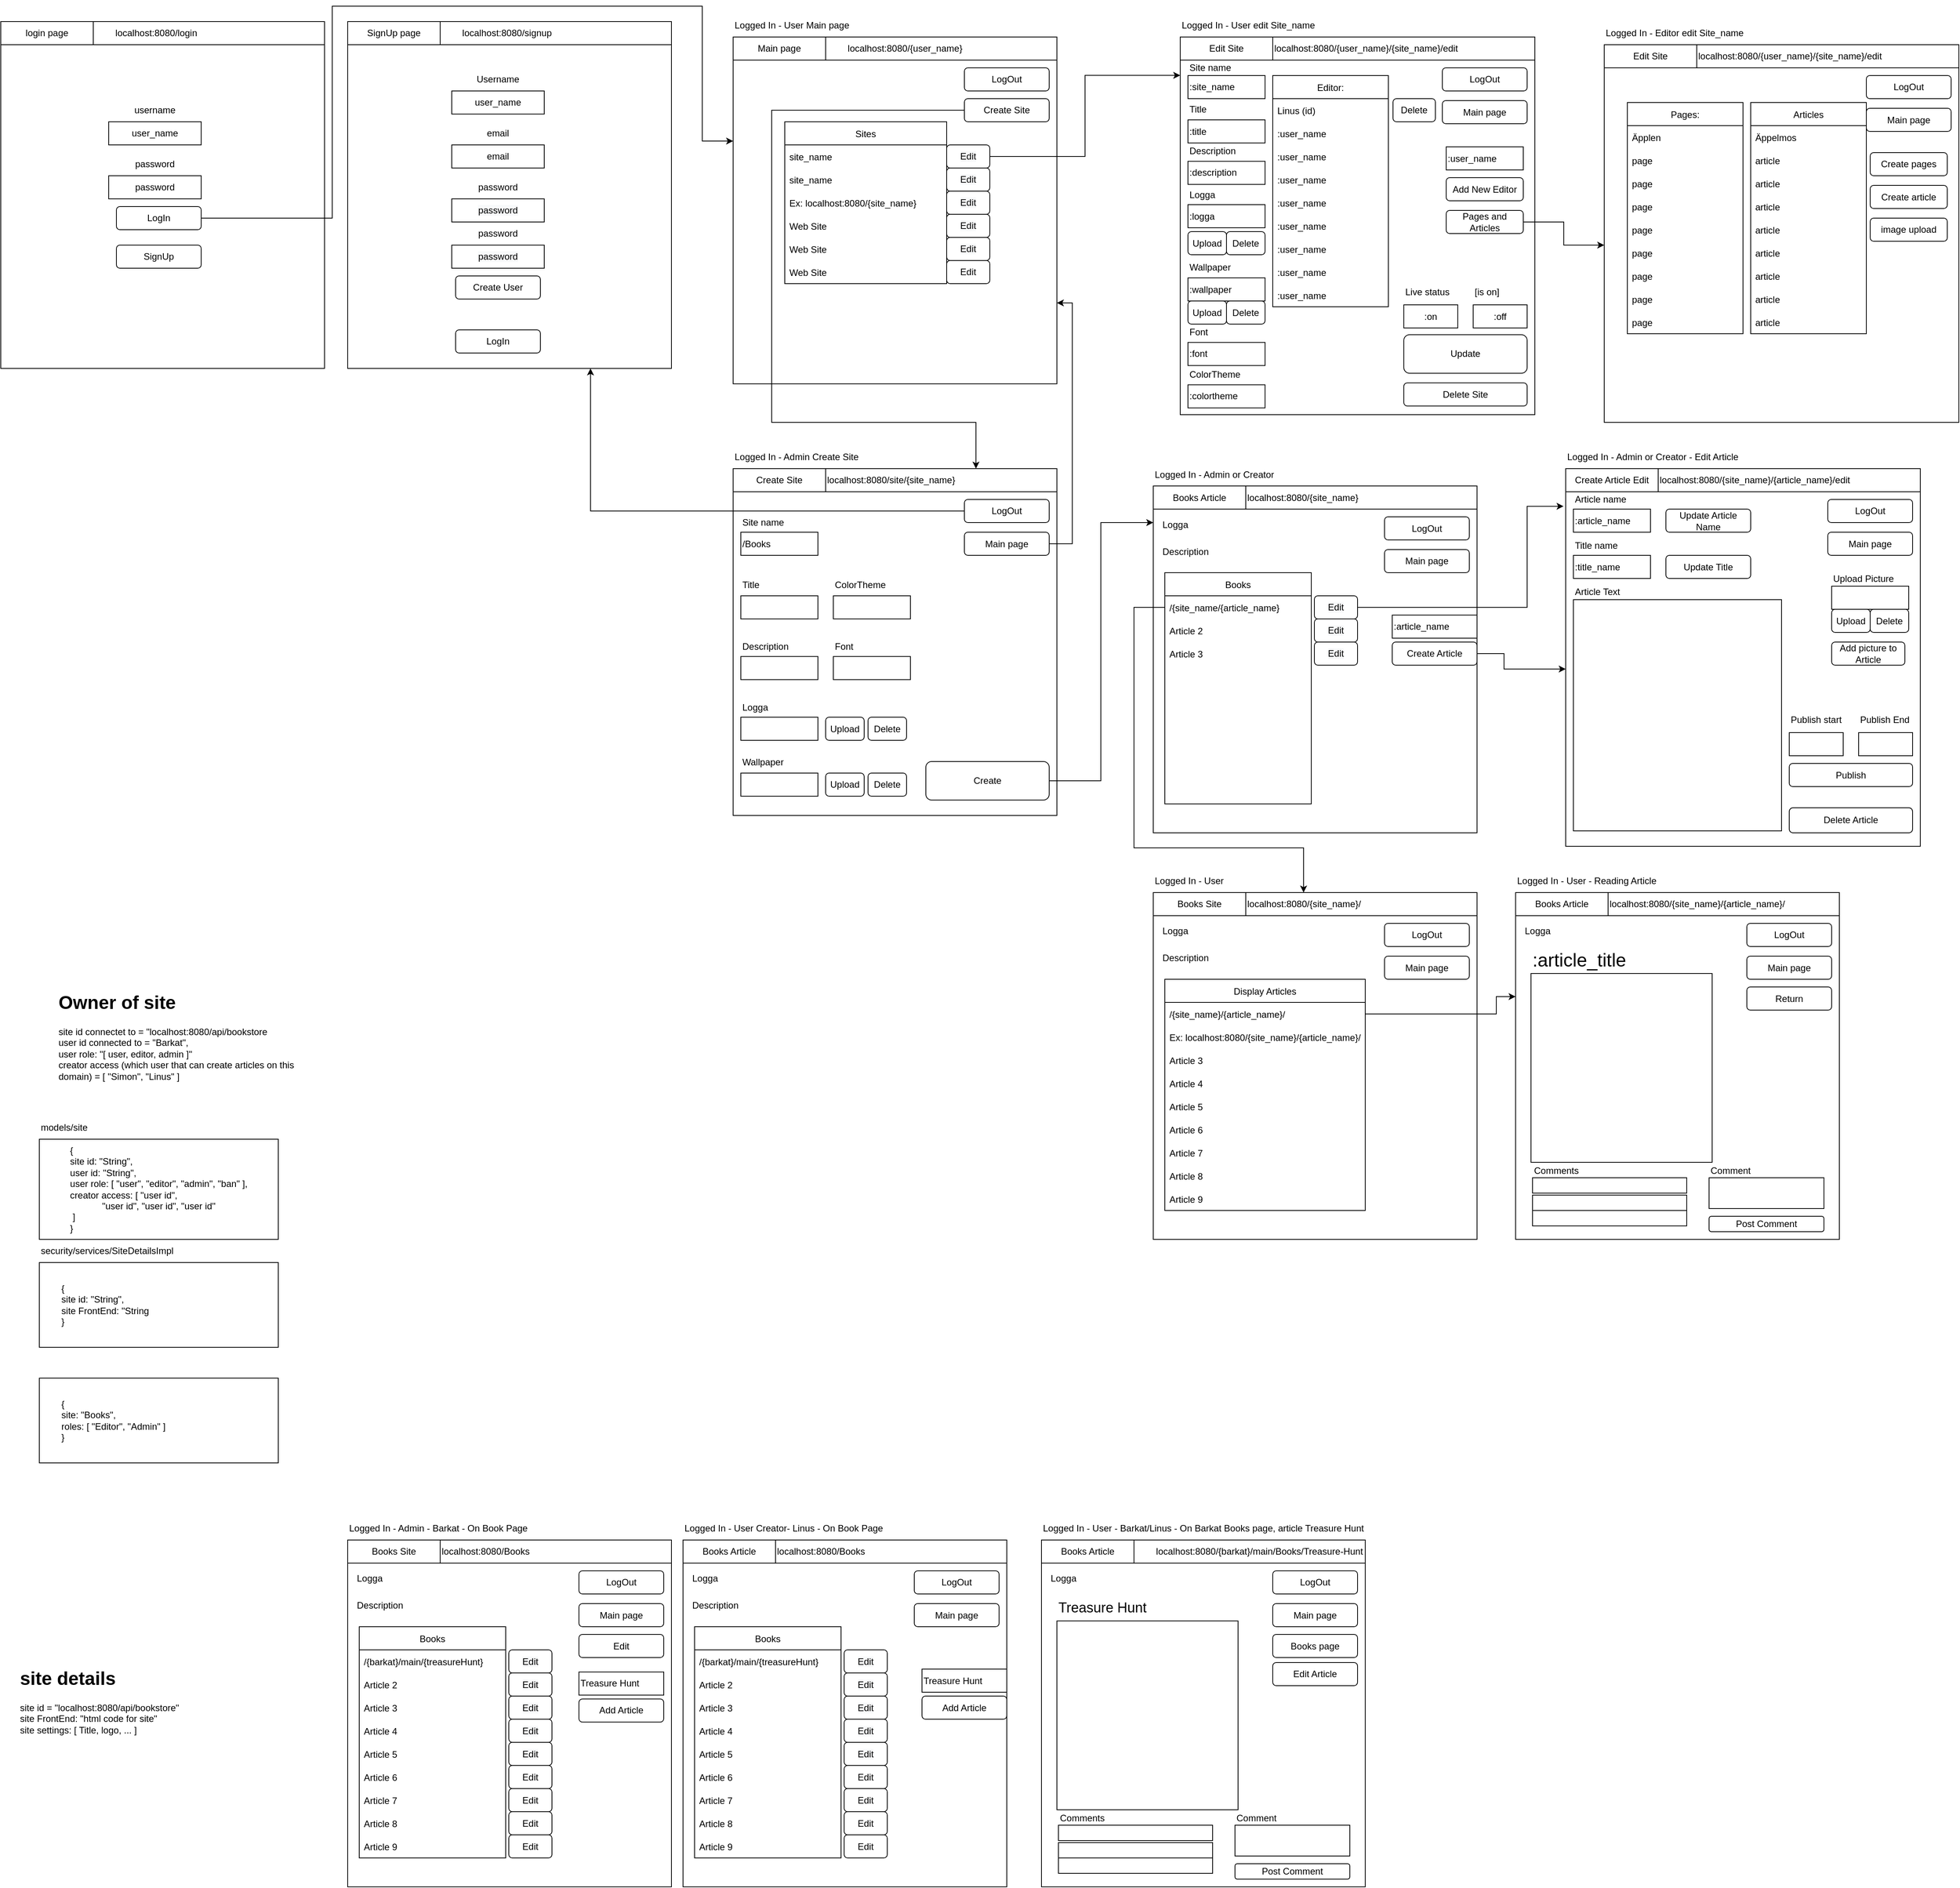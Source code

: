 <mxfile version="17.4.3" type="device"><diagram id="gTcpxZhZPQEVp1e5XKuq" name="Sida-1"><mxGraphModel dx="1662" dy="3169" grid="1" gridSize="10" guides="1" tooltips="1" connect="1" arrows="1" fold="1" page="1" pageScale="1" pageWidth="827" pageHeight="1169" math="0" shadow="0"><root><mxCell id="0"/><mxCell id="1" parent="0"/><mxCell id="T6GjmH9YE9J0seVcjsl0-1" value="&lt;div style=&quot;text-align: left&quot;&gt;&lt;span&gt;{&lt;/span&gt;&lt;/div&gt;&lt;div style=&quot;text-align: left&quot;&gt;&lt;span&gt;site id: &quot;String&quot;,&lt;/span&gt;&lt;/div&gt;&lt;div style=&quot;text-align: left&quot;&gt;&lt;span&gt;user id: &quot;String&quot;,&lt;/span&gt;&lt;br&gt;&lt;/div&gt;&lt;div style=&quot;text-align: left&quot;&gt;&lt;span&gt;user role: [ &quot;user&quot;, &quot;editor&quot;, &quot;admin&quot;, &quot;ban&quot; ],&lt;/span&gt;&lt;/div&gt;&lt;div style=&quot;text-align: left&quot;&gt;&lt;span&gt;creator access: [ &quot;user id&quot;,&amp;nbsp;&lt;/span&gt;&lt;/div&gt;&lt;span style=&quot;text-align: left&quot;&gt;&quot;user id&quot;,&amp;nbsp;&lt;/span&gt;&lt;span style=&quot;text-align: left&quot;&gt;&quot;user id&quot;,&amp;nbsp;&lt;/span&gt;&lt;span style=&quot;text-align: left&quot;&gt;&quot;user id&quot;&lt;/span&gt;&lt;div style=&quot;text-align: left&quot;&gt;&lt;span&gt;&amp;nbsp;]&lt;/span&gt;&lt;/div&gt;&lt;div style=&quot;text-align: left&quot;&gt;&lt;span&gt;}&lt;/span&gt;&lt;/div&gt;" style="rounded=0;whiteSpace=wrap;html=1;" parent="1" vertex="1"><mxGeometry x="100" y="-810" width="310" height="130" as="geometry"/></mxCell><mxCell id="T6GjmH9YE9J0seVcjsl0-2" value="models/site" style="text;html=1;strokeColor=none;fillColor=none;align=left;verticalAlign=middle;whiteSpace=wrap;rounded=0;" parent="1" vertex="1"><mxGeometry x="100" y="-840" width="100" height="30" as="geometry"/></mxCell><mxCell id="T6GjmH9YE9J0seVcjsl0-5" value="&lt;h1&gt;Owner of site&lt;/h1&gt;&lt;div&gt;&lt;div&gt;site id connectet to = &quot;localhost:8080/api/bookstore&lt;/div&gt;&lt;div&gt;user id connected to = &quot;Barkat&quot;,&lt;/div&gt;&lt;div&gt;user role: &quot;[ user, editor, admin ]&quot;&lt;/div&gt;&lt;div&gt;creator access (which user that can create articles on this domain) = [ &quot;Simon&quot;, &quot;Linus&quot; ]&lt;/div&gt;&lt;/div&gt;" style="text;html=1;strokeColor=none;fillColor=none;spacing=5;spacingTop=-20;whiteSpace=wrap;overflow=hidden;rounded=0;" parent="1" vertex="1"><mxGeometry x="120" y="-1007.5" width="340" height="150" as="geometry"/></mxCell><mxCell id="T6GjmH9YE9J0seVcjsl0-7" value="&lt;div&gt;&lt;span&gt;&lt;span style=&quot;white-space: pre&quot;&gt;&#9;&lt;/span&gt;{&lt;/span&gt;&lt;/div&gt;&lt;div&gt;&lt;span&gt;&lt;span style=&quot;white-space: pre&quot;&gt;&#9;&lt;/span&gt;site id: &quot;String&quot;,&lt;/span&gt;&lt;/div&gt;&lt;div&gt;&lt;span style=&quot;white-space: pre&quot;&gt;&#9;&lt;/span&gt;site FrontEnd: &quot;String&lt;/div&gt;&lt;div&gt;&lt;span&gt;&lt;span style=&quot;white-space: pre&quot;&gt;&#9;&lt;/span&gt;}&lt;/span&gt;&lt;/div&gt;" style="rounded=0;whiteSpace=wrap;html=1;align=left;" parent="1" vertex="1"><mxGeometry x="100" y="-650" width="310" height="110" as="geometry"/></mxCell><mxCell id="T6GjmH9YE9J0seVcjsl0-8" value="security/services/SiteDetailsImpl" style="text;html=1;strokeColor=none;fillColor=none;align=left;verticalAlign=middle;whiteSpace=wrap;rounded=0;" parent="1" vertex="1"><mxGeometry x="100" y="-680" width="220" height="30" as="geometry"/></mxCell><mxCell id="T6GjmH9YE9J0seVcjsl0-9" value="&lt;h1&gt;&lt;span&gt;site details&lt;/span&gt;&lt;/h1&gt;&lt;div&gt;&lt;span&gt;site id = &quot;localhost:8080/api/bookstore&quot;&lt;/span&gt;&lt;/div&gt;&lt;div&gt;&lt;span&gt;site FrontEnd: &quot;html code for site&quot;&lt;/span&gt;&lt;/div&gt;&lt;div&gt;&lt;span&gt;site settings: [ Title, logo, ... ]&lt;/span&gt;&lt;/div&gt;" style="text;html=1;strokeColor=none;fillColor=none;spacing=5;spacingTop=-20;whiteSpace=wrap;overflow=hidden;rounded=0;" parent="1" vertex="1"><mxGeometry x="70" y="-130" width="430" height="150" as="geometry"/></mxCell><mxCell id="RfKKCQRWWuX-iUL8c1Z2-180" value="" style="whiteSpace=wrap;html=1;aspect=fixed;" parent="1" vertex="1"><mxGeometry x="1545" y="-1100" width="420" height="420" as="geometry"/></mxCell><mxCell id="RfKKCQRWWuX-iUL8c1Z2-181" value="Books Site" style="rounded=0;whiteSpace=wrap;html=1;" parent="1" vertex="1"><mxGeometry x="1545" y="-1130" width="120" height="30" as="geometry"/></mxCell><mxCell id="RfKKCQRWWuX-iUL8c1Z2-182" value="&lt;span style=&quot;text-align: center&quot;&gt;localhost:8080/{&lt;/span&gt;site_name&lt;span style=&quot;text-align: center&quot;&gt;}/&lt;/span&gt;" style="rounded=0;whiteSpace=wrap;html=1;align=left;" parent="1" vertex="1"><mxGeometry x="1665" y="-1130" width="300" height="30" as="geometry"/></mxCell><mxCell id="RfKKCQRWWuX-iUL8c1Z2-183" value="Logged In - User&amp;nbsp;" style="text;html=1;strokeColor=none;fillColor=none;align=left;verticalAlign=middle;whiteSpace=wrap;rounded=0;" parent="1" vertex="1"><mxGeometry x="1545" y="-1160" width="165" height="30" as="geometry"/></mxCell><mxCell id="RfKKCQRWWuX-iUL8c1Z2-184" value="LogOut" style="rounded=1;whiteSpace=wrap;html=1;" parent="1" vertex="1"><mxGeometry x="1845" y="-1090" width="110" height="30" as="geometry"/></mxCell><mxCell id="RfKKCQRWWuX-iUL8c1Z2-185" value="Main page" style="rounded=1;whiteSpace=wrap;html=1;" parent="1" vertex="1"><mxGeometry x="1845" y="-1047.5" width="110" height="30" as="geometry"/></mxCell><mxCell id="RfKKCQRWWuX-iUL8c1Z2-186" value="Description" style="text;html=1;strokeColor=none;fillColor=none;align=left;verticalAlign=middle;whiteSpace=wrap;rounded=0;" parent="1" vertex="1"><mxGeometry x="1555" y="-1065" width="70" height="40" as="geometry"/></mxCell><mxCell id="RfKKCQRWWuX-iUL8c1Z2-187" value="Logga" style="text;html=1;strokeColor=none;fillColor=none;align=left;verticalAlign=middle;whiteSpace=wrap;rounded=0;" parent="1" vertex="1"><mxGeometry x="1555" y="-1100" width="45" height="40" as="geometry"/></mxCell><mxCell id="RfKKCQRWWuX-iUL8c1Z2-189" value="Display Articles" style="swimlane;fontStyle=0;childLayout=stackLayout;horizontal=1;startSize=30;horizontalStack=0;resizeParent=1;resizeParentMax=0;resizeLast=0;collapsible=1;marginBottom=0;" parent="1" vertex="1"><mxGeometry x="1560" y="-1017.5" width="260" height="300" as="geometry"/></mxCell><mxCell id="RfKKCQRWWuX-iUL8c1Z2-190" value="/{site_name}/{article_name}/" style="text;strokeColor=none;fillColor=none;align=left;verticalAlign=middle;spacingLeft=4;spacingRight=4;overflow=hidden;points=[[0,0.5],[1,0.5]];portConstraint=eastwest;rotatable=0;" parent="RfKKCQRWWuX-iUL8c1Z2-189" vertex="1"><mxGeometry y="30" width="260" height="30" as="geometry"/></mxCell><mxCell id="RfKKCQRWWuX-iUL8c1Z2-191" value="Ex: localhost:8080/{site_name}/{article_name}/" style="text;strokeColor=none;fillColor=none;align=left;verticalAlign=middle;spacingLeft=4;spacingRight=4;overflow=hidden;points=[[0,0.5],[1,0.5]];portConstraint=eastwest;rotatable=0;" parent="RfKKCQRWWuX-iUL8c1Z2-189" vertex="1"><mxGeometry y="60" width="260" height="30" as="geometry"/></mxCell><mxCell id="RfKKCQRWWuX-iUL8c1Z2-192" value="Article 3" style="text;strokeColor=none;fillColor=none;align=left;verticalAlign=middle;spacingLeft=4;spacingRight=4;overflow=hidden;points=[[0,0.5],[1,0.5]];portConstraint=eastwest;rotatable=0;" parent="RfKKCQRWWuX-iUL8c1Z2-189" vertex="1"><mxGeometry y="90" width="260" height="30" as="geometry"/></mxCell><mxCell id="RfKKCQRWWuX-iUL8c1Z2-193" value="Article 4" style="text;strokeColor=none;fillColor=none;align=left;verticalAlign=middle;spacingLeft=4;spacingRight=4;overflow=hidden;points=[[0,0.5],[1,0.5]];portConstraint=eastwest;rotatable=0;" parent="RfKKCQRWWuX-iUL8c1Z2-189" vertex="1"><mxGeometry y="120" width="260" height="30" as="geometry"/></mxCell><mxCell id="RfKKCQRWWuX-iUL8c1Z2-194" value="Article 5" style="text;strokeColor=none;fillColor=none;align=left;verticalAlign=middle;spacingLeft=4;spacingRight=4;overflow=hidden;points=[[0,0.5],[1,0.5]];portConstraint=eastwest;rotatable=0;" parent="RfKKCQRWWuX-iUL8c1Z2-189" vertex="1"><mxGeometry y="150" width="260" height="30" as="geometry"/></mxCell><mxCell id="RfKKCQRWWuX-iUL8c1Z2-195" value="Article 6" style="text;strokeColor=none;fillColor=none;align=left;verticalAlign=middle;spacingLeft=4;spacingRight=4;overflow=hidden;points=[[0,0.5],[1,0.5]];portConstraint=eastwest;rotatable=0;" parent="RfKKCQRWWuX-iUL8c1Z2-189" vertex="1"><mxGeometry y="180" width="260" height="30" as="geometry"/></mxCell><mxCell id="RfKKCQRWWuX-iUL8c1Z2-196" value="Article 7" style="text;strokeColor=none;fillColor=none;align=left;verticalAlign=middle;spacingLeft=4;spacingRight=4;overflow=hidden;points=[[0,0.5],[1,0.5]];portConstraint=eastwest;rotatable=0;" parent="RfKKCQRWWuX-iUL8c1Z2-189" vertex="1"><mxGeometry y="210" width="260" height="30" as="geometry"/></mxCell><mxCell id="RfKKCQRWWuX-iUL8c1Z2-197" value="Article 8" style="text;strokeColor=none;fillColor=none;align=left;verticalAlign=middle;spacingLeft=4;spacingRight=4;overflow=hidden;points=[[0,0.5],[1,0.5]];portConstraint=eastwest;rotatable=0;" parent="RfKKCQRWWuX-iUL8c1Z2-189" vertex="1"><mxGeometry y="240" width="260" height="30" as="geometry"/></mxCell><mxCell id="RfKKCQRWWuX-iUL8c1Z2-198" value="Article 9" style="text;strokeColor=none;fillColor=none;align=left;verticalAlign=middle;spacingLeft=4;spacingRight=4;overflow=hidden;points=[[0,0.5],[1,0.5]];portConstraint=eastwest;rotatable=0;" parent="RfKKCQRWWuX-iUL8c1Z2-189" vertex="1"><mxGeometry y="270" width="260" height="30" as="geometry"/></mxCell><mxCell id="RfKKCQRWWuX-iUL8c1Z2-349" value="" style="whiteSpace=wrap;html=1;aspect=fixed;" parent="1" vertex="1"><mxGeometry x="2015" y="-1100" width="420" height="420" as="geometry"/></mxCell><mxCell id="RfKKCQRWWuX-iUL8c1Z2-350" value="&lt;span&gt;Books Article&lt;/span&gt;" style="rounded=0;whiteSpace=wrap;html=1;" parent="1" vertex="1"><mxGeometry x="2015" y="-1130" width="120" height="30" as="geometry"/></mxCell><mxCell id="RfKKCQRWWuX-iUL8c1Z2-351" value="&lt;span style=&quot;text-align: center&quot;&gt;localhost:8080/{&lt;/span&gt;site_name&lt;span style=&quot;text-align: center&quot;&gt;}/{&lt;/span&gt;article_name&lt;span style=&quot;text-align: center&quot;&gt;}/&lt;/span&gt;" style="rounded=0;whiteSpace=wrap;html=1;align=left;" parent="1" vertex="1"><mxGeometry x="2135" y="-1130" width="300" height="30" as="geometry"/></mxCell><mxCell id="RfKKCQRWWuX-iUL8c1Z2-352" value="LogOut" style="rounded=1;whiteSpace=wrap;html=1;" parent="1" vertex="1"><mxGeometry x="2315" y="-1090" width="110" height="30" as="geometry"/></mxCell><mxCell id="RfKKCQRWWuX-iUL8c1Z2-353" value="Main page" style="rounded=1;whiteSpace=wrap;html=1;" parent="1" vertex="1"><mxGeometry x="2315" y="-1047.5" width="110" height="30" as="geometry"/></mxCell><mxCell id="RfKKCQRWWuX-iUL8c1Z2-355" value="Logga" style="text;html=1;strokeColor=none;fillColor=none;align=left;verticalAlign=middle;whiteSpace=wrap;rounded=0;" parent="1" vertex="1"><mxGeometry x="2025" y="-1100" width="45" height="40" as="geometry"/></mxCell><mxCell id="RfKKCQRWWuX-iUL8c1Z2-367" value="" style="rounded=0;whiteSpace=wrap;html=1;align=left;" parent="1" vertex="1"><mxGeometry x="2035" y="-1025" width="235" height="245" as="geometry"/></mxCell><mxCell id="RfKKCQRWWuX-iUL8c1Z2-368" value="&lt;font style=&quot;font-size: 24px&quot;&gt;:&lt;/font&gt;&lt;font style=&quot;font-size: 24px&quot;&gt;article_title&lt;/font&gt;" style="text;html=1;strokeColor=none;fillColor=none;align=left;verticalAlign=middle;whiteSpace=wrap;rounded=0;" parent="1" vertex="1"><mxGeometry x="2035" y="-1060" width="140" height="35" as="geometry"/></mxCell><mxCell id="RfKKCQRWWuX-iUL8c1Z2-369" value="Return" style="rounded=1;whiteSpace=wrap;html=1;" parent="1" vertex="1"><mxGeometry x="2315" y="-1007.5" width="110" height="30" as="geometry"/></mxCell><mxCell id="RfKKCQRWWuX-iUL8c1Z2-371" value="Comments" style="text;html=1;strokeColor=none;fillColor=none;align=left;verticalAlign=middle;whiteSpace=wrap;rounded=0;" parent="1" vertex="1"><mxGeometry x="2037" y="-780" width="78" height="22.5" as="geometry"/></mxCell><mxCell id="RfKKCQRWWuX-iUL8c1Z2-373" value="" style="rounded=0;whiteSpace=wrap;html=1;fontSize=18;" parent="1" vertex="1"><mxGeometry x="2037" y="-760" width="200" height="20" as="geometry"/></mxCell><mxCell id="RfKKCQRWWuX-iUL8c1Z2-375" value="" style="rounded=0;whiteSpace=wrap;html=1;fontSize=18;" parent="1" vertex="1"><mxGeometry x="2266" y="-760" width="149" height="40" as="geometry"/></mxCell><mxCell id="RfKKCQRWWuX-iUL8c1Z2-376" value="Post Comment" style="rounded=1;whiteSpace=wrap;html=1;" parent="1" vertex="1"><mxGeometry x="2266" y="-710" width="149" height="20" as="geometry"/></mxCell><mxCell id="RfKKCQRWWuX-iUL8c1Z2-377" value="Comment" style="text;html=1;strokeColor=none;fillColor=none;align=left;verticalAlign=middle;whiteSpace=wrap;rounded=0;" parent="1" vertex="1"><mxGeometry x="2266" y="-780" width="78" height="22.5" as="geometry"/></mxCell><mxCell id="RfKKCQRWWuX-iUL8c1Z2-378" value="" style="rounded=0;whiteSpace=wrap;html=1;fontSize=18;" parent="1" vertex="1"><mxGeometry x="2037" y="-737.5" width="200" height="20" as="geometry"/></mxCell><mxCell id="RfKKCQRWWuX-iUL8c1Z2-379" value="" style="rounded=0;whiteSpace=wrap;html=1;fontSize=18;" parent="1" vertex="1"><mxGeometry x="2037" y="-717.5" width="200" height="20" as="geometry"/></mxCell><mxCell id="RfKKCQRWWuX-iUL8c1Z2-381" value="Logged In - User - Reading Article" style="text;html=1;strokeColor=none;fillColor=none;align=left;verticalAlign=middle;whiteSpace=wrap;rounded=0;" parent="1" vertex="1"><mxGeometry x="2015" y="-1160" width="415" height="30" as="geometry"/></mxCell><mxCell id="1UuoSlkfMUY0v6H3hbkj-31" value="" style="whiteSpace=wrap;html=1;aspect=fixed;" parent="1" vertex="1"><mxGeometry x="500" y="-260" width="420" height="420" as="geometry"/></mxCell><mxCell id="1UuoSlkfMUY0v6H3hbkj-32" value="Books Site" style="rounded=0;whiteSpace=wrap;html=1;" parent="1" vertex="1"><mxGeometry x="500" y="-290" width="120" height="30" as="geometry"/></mxCell><mxCell id="1UuoSlkfMUY0v6H3hbkj-33" value="&lt;span&gt;&#9;&lt;/span&gt;localhost:8080/Books" style="rounded=0;whiteSpace=wrap;html=1;align=left;" parent="1" vertex="1"><mxGeometry x="620" y="-290" width="300" height="30" as="geometry"/></mxCell><mxCell id="1UuoSlkfMUY0v6H3hbkj-34" value="Logged In - Admin - Barkat - On Book Page" style="text;html=1;strokeColor=none;fillColor=none;align=left;verticalAlign=middle;whiteSpace=wrap;rounded=0;" parent="1" vertex="1"><mxGeometry x="500" y="-320" width="425" height="30" as="geometry"/></mxCell><mxCell id="1UuoSlkfMUY0v6H3hbkj-35" value="LogOut" style="rounded=1;whiteSpace=wrap;html=1;" parent="1" vertex="1"><mxGeometry x="800" y="-250" width="110" height="30" as="geometry"/></mxCell><mxCell id="1UuoSlkfMUY0v6H3hbkj-36" value="Main page" style="rounded=1;whiteSpace=wrap;html=1;" parent="1" vertex="1"><mxGeometry x="800" y="-207.5" width="110" height="30" as="geometry"/></mxCell><mxCell id="1UuoSlkfMUY0v6H3hbkj-37" value="Description" style="text;html=1;strokeColor=none;fillColor=none;align=left;verticalAlign=middle;whiteSpace=wrap;rounded=0;" parent="1" vertex="1"><mxGeometry x="510" y="-225" width="70" height="40" as="geometry"/></mxCell><mxCell id="1UuoSlkfMUY0v6H3hbkj-38" value="Logga" style="text;html=1;strokeColor=none;fillColor=none;align=left;verticalAlign=middle;whiteSpace=wrap;rounded=0;" parent="1" vertex="1"><mxGeometry x="510" y="-260" width="45" height="40" as="geometry"/></mxCell><mxCell id="1UuoSlkfMUY0v6H3hbkj-39" value="Edit" style="rounded=1;whiteSpace=wrap;html=1;" parent="1" vertex="1"><mxGeometry x="800" y="-167.5" width="110" height="30" as="geometry"/></mxCell><mxCell id="1UuoSlkfMUY0v6H3hbkj-40" value="Books" style="swimlane;fontStyle=0;childLayout=stackLayout;horizontal=1;startSize=30;horizontalStack=0;resizeParent=1;resizeParentMax=0;resizeLast=0;collapsible=1;marginBottom=0;" parent="1" vertex="1"><mxGeometry x="515" y="-177.5" width="190" height="300" as="geometry"/></mxCell><mxCell id="1UuoSlkfMUY0v6H3hbkj-41" value="/{barkat}/main/{treasureHunt}" style="text;strokeColor=none;fillColor=none;align=left;verticalAlign=middle;spacingLeft=4;spacingRight=4;overflow=hidden;points=[[0,0.5],[1,0.5]];portConstraint=eastwest;rotatable=0;" parent="1UuoSlkfMUY0v6H3hbkj-40" vertex="1"><mxGeometry y="30" width="190" height="30" as="geometry"/></mxCell><mxCell id="1UuoSlkfMUY0v6H3hbkj-42" value="Article 2" style="text;strokeColor=none;fillColor=none;align=left;verticalAlign=middle;spacingLeft=4;spacingRight=4;overflow=hidden;points=[[0,0.5],[1,0.5]];portConstraint=eastwest;rotatable=0;" parent="1UuoSlkfMUY0v6H3hbkj-40" vertex="1"><mxGeometry y="60" width="190" height="30" as="geometry"/></mxCell><mxCell id="1UuoSlkfMUY0v6H3hbkj-43" value="Article 3" style="text;strokeColor=none;fillColor=none;align=left;verticalAlign=middle;spacingLeft=4;spacingRight=4;overflow=hidden;points=[[0,0.5],[1,0.5]];portConstraint=eastwest;rotatable=0;" parent="1UuoSlkfMUY0v6H3hbkj-40" vertex="1"><mxGeometry y="90" width="190" height="30" as="geometry"/></mxCell><mxCell id="1UuoSlkfMUY0v6H3hbkj-44" value="Article 4" style="text;strokeColor=none;fillColor=none;align=left;verticalAlign=middle;spacingLeft=4;spacingRight=4;overflow=hidden;points=[[0,0.5],[1,0.5]];portConstraint=eastwest;rotatable=0;" parent="1UuoSlkfMUY0v6H3hbkj-40" vertex="1"><mxGeometry y="120" width="190" height="30" as="geometry"/></mxCell><mxCell id="1UuoSlkfMUY0v6H3hbkj-45" value="Article 5" style="text;strokeColor=none;fillColor=none;align=left;verticalAlign=middle;spacingLeft=4;spacingRight=4;overflow=hidden;points=[[0,0.5],[1,0.5]];portConstraint=eastwest;rotatable=0;" parent="1UuoSlkfMUY0v6H3hbkj-40" vertex="1"><mxGeometry y="150" width="190" height="30" as="geometry"/></mxCell><mxCell id="1UuoSlkfMUY0v6H3hbkj-46" value="Article 6" style="text;strokeColor=none;fillColor=none;align=left;verticalAlign=middle;spacingLeft=4;spacingRight=4;overflow=hidden;points=[[0,0.5],[1,0.5]];portConstraint=eastwest;rotatable=0;" parent="1UuoSlkfMUY0v6H3hbkj-40" vertex="1"><mxGeometry y="180" width="190" height="30" as="geometry"/></mxCell><mxCell id="1UuoSlkfMUY0v6H3hbkj-47" value="Article 7" style="text;strokeColor=none;fillColor=none;align=left;verticalAlign=middle;spacingLeft=4;spacingRight=4;overflow=hidden;points=[[0,0.5],[1,0.5]];portConstraint=eastwest;rotatable=0;" parent="1UuoSlkfMUY0v6H3hbkj-40" vertex="1"><mxGeometry y="210" width="190" height="30" as="geometry"/></mxCell><mxCell id="1UuoSlkfMUY0v6H3hbkj-48" value="Article 8" style="text;strokeColor=none;fillColor=none;align=left;verticalAlign=middle;spacingLeft=4;spacingRight=4;overflow=hidden;points=[[0,0.5],[1,0.5]];portConstraint=eastwest;rotatable=0;" parent="1UuoSlkfMUY0v6H3hbkj-40" vertex="1"><mxGeometry y="240" width="190" height="30" as="geometry"/></mxCell><mxCell id="1UuoSlkfMUY0v6H3hbkj-49" value="Article 9" style="text;strokeColor=none;fillColor=none;align=left;verticalAlign=middle;spacingLeft=4;spacingRight=4;overflow=hidden;points=[[0,0.5],[1,0.5]];portConstraint=eastwest;rotatable=0;" parent="1UuoSlkfMUY0v6H3hbkj-40" vertex="1"><mxGeometry y="270" width="190" height="30" as="geometry"/></mxCell><mxCell id="1UuoSlkfMUY0v6H3hbkj-50" value="Add Article" style="rounded=1;whiteSpace=wrap;html=1;" parent="1" vertex="1"><mxGeometry x="800" y="-83.75" width="110" height="30" as="geometry"/></mxCell><mxCell id="1UuoSlkfMUY0v6H3hbkj-51" value="&#10;&#10;&lt;span style=&quot;color: rgb(0, 0, 0); font-family: helvetica; font-size: 12px; font-style: normal; font-weight: 400; letter-spacing: normal; text-align: center; text-indent: 0px; text-transform: none; word-spacing: 0px; background-color: rgb(248, 249, 250); display: inline; float: none;&quot;&gt;Edit&lt;/span&gt;&#10;&#10;" style="rounded=1;whiteSpace=wrap;html=1;" parent="1" vertex="1"><mxGeometry x="709" y="-147.5" width="56" height="30" as="geometry"/></mxCell><mxCell id="1UuoSlkfMUY0v6H3hbkj-52" value="&#10;&#10;&lt;span style=&quot;color: rgb(0, 0, 0); font-family: helvetica; font-size: 12px; font-style: normal; font-weight: 400; letter-spacing: normal; text-align: center; text-indent: 0px; text-transform: none; word-spacing: 0px; background-color: rgb(248, 249, 250); display: inline; float: none;&quot;&gt;Edit&lt;/span&gt;&#10;&#10;" style="rounded=1;whiteSpace=wrap;html=1;" parent="1" vertex="1"><mxGeometry x="709" y="-117.5" width="56" height="30" as="geometry"/></mxCell><mxCell id="1UuoSlkfMUY0v6H3hbkj-53" value="&#10;&#10;&lt;span style=&quot;color: rgb(0, 0, 0); font-family: helvetica; font-size: 12px; font-style: normal; font-weight: 400; letter-spacing: normal; text-align: center; text-indent: 0px; text-transform: none; word-spacing: 0px; background-color: rgb(248, 249, 250); display: inline; float: none;&quot;&gt;Edit&lt;/span&gt;&#10;&#10;" style="rounded=1;whiteSpace=wrap;html=1;" parent="1" vertex="1"><mxGeometry x="709" y="-87.5" width="56" height="30" as="geometry"/></mxCell><mxCell id="1UuoSlkfMUY0v6H3hbkj-54" value="&#10;&#10;&lt;span style=&quot;color: rgb(0, 0, 0); font-family: helvetica; font-size: 12px; font-style: normal; font-weight: 400; letter-spacing: normal; text-align: center; text-indent: 0px; text-transform: none; word-spacing: 0px; background-color: rgb(248, 249, 250); display: inline; float: none;&quot;&gt;Edit&lt;/span&gt;&#10;&#10;" style="rounded=1;whiteSpace=wrap;html=1;" parent="1" vertex="1"><mxGeometry x="709" y="-57.5" width="56" height="30" as="geometry"/></mxCell><mxCell id="1UuoSlkfMUY0v6H3hbkj-55" value="&#10;&#10;&lt;span style=&quot;color: rgb(0, 0, 0); font-family: helvetica; font-size: 12px; font-style: normal; font-weight: 400; letter-spacing: normal; text-align: center; text-indent: 0px; text-transform: none; word-spacing: 0px; background-color: rgb(248, 249, 250); display: inline; float: none;&quot;&gt;Edit&lt;/span&gt;&#10;&#10;" style="rounded=1;whiteSpace=wrap;html=1;" parent="1" vertex="1"><mxGeometry x="709" y="-27.5" width="56" height="30" as="geometry"/></mxCell><mxCell id="1UuoSlkfMUY0v6H3hbkj-56" value="Edit" style="rounded=1;whiteSpace=wrap;html=1;" parent="1" vertex="1"><mxGeometry x="709" y="2.5" width="56" height="30" as="geometry"/></mxCell><mxCell id="1UuoSlkfMUY0v6H3hbkj-57" value="Edit" style="rounded=1;whiteSpace=wrap;html=1;" parent="1" vertex="1"><mxGeometry x="709" y="32.5" width="56" height="30" as="geometry"/></mxCell><mxCell id="1UuoSlkfMUY0v6H3hbkj-58" value="Edit" style="rounded=1;whiteSpace=wrap;html=1;" parent="1" vertex="1"><mxGeometry x="709" y="62.5" width="56" height="30" as="geometry"/></mxCell><mxCell id="1UuoSlkfMUY0v6H3hbkj-59" value="Edit" style="rounded=1;whiteSpace=wrap;html=1;" parent="1" vertex="1"><mxGeometry x="709" y="92.5" width="56" height="30" as="geometry"/></mxCell><mxCell id="1UuoSlkfMUY0v6H3hbkj-60" value="" style="whiteSpace=wrap;html=1;aspect=fixed;" parent="1" vertex="1"><mxGeometry x="935" y="-260" width="420" height="420" as="geometry"/></mxCell><mxCell id="1UuoSlkfMUY0v6H3hbkj-61" value="Books Article" style="rounded=0;whiteSpace=wrap;html=1;" parent="1" vertex="1"><mxGeometry x="935" y="-290" width="120" height="30" as="geometry"/></mxCell><mxCell id="1UuoSlkfMUY0v6H3hbkj-62" value="&lt;span&gt;&#9;&lt;/span&gt;localhost:8080/Books" style="rounded=0;whiteSpace=wrap;html=1;align=left;" parent="1" vertex="1"><mxGeometry x="1055" y="-290" width="300" height="30" as="geometry"/></mxCell><mxCell id="1UuoSlkfMUY0v6H3hbkj-63" value="Logged In - User Creator- Linus - On Book Page" style="text;html=1;strokeColor=none;fillColor=none;align=left;verticalAlign=middle;whiteSpace=wrap;rounded=0;" parent="1" vertex="1"><mxGeometry x="935" y="-320" width="425" height="30" as="geometry"/></mxCell><mxCell id="1UuoSlkfMUY0v6H3hbkj-64" value="LogOut" style="rounded=1;whiteSpace=wrap;html=1;" parent="1" vertex="1"><mxGeometry x="1235" y="-250" width="110" height="30" as="geometry"/></mxCell><mxCell id="1UuoSlkfMUY0v6H3hbkj-65" value="Main page" style="rounded=1;whiteSpace=wrap;html=1;" parent="1" vertex="1"><mxGeometry x="1235" y="-207.5" width="110" height="30" as="geometry"/></mxCell><mxCell id="1UuoSlkfMUY0v6H3hbkj-66" value="Description" style="text;html=1;strokeColor=none;fillColor=none;align=left;verticalAlign=middle;whiteSpace=wrap;rounded=0;" parent="1" vertex="1"><mxGeometry x="945" y="-225" width="70" height="40" as="geometry"/></mxCell><mxCell id="1UuoSlkfMUY0v6H3hbkj-67" value="Logga" style="text;html=1;strokeColor=none;fillColor=none;align=left;verticalAlign=middle;whiteSpace=wrap;rounded=0;" parent="1" vertex="1"><mxGeometry x="945" y="-260" width="45" height="40" as="geometry"/></mxCell><mxCell id="1UuoSlkfMUY0v6H3hbkj-68" value="Books" style="swimlane;fontStyle=0;childLayout=stackLayout;horizontal=1;startSize=30;horizontalStack=0;resizeParent=1;resizeParentMax=0;resizeLast=0;collapsible=1;marginBottom=0;" parent="1" vertex="1"><mxGeometry x="950" y="-177.5" width="190" height="300" as="geometry"/></mxCell><mxCell id="1UuoSlkfMUY0v6H3hbkj-69" value="/{barkat}/main/{treasureHunt}" style="text;strokeColor=none;fillColor=none;align=left;verticalAlign=middle;spacingLeft=4;spacingRight=4;overflow=hidden;points=[[0,0.5],[1,0.5]];portConstraint=eastwest;rotatable=0;" parent="1UuoSlkfMUY0v6H3hbkj-68" vertex="1"><mxGeometry y="30" width="190" height="30" as="geometry"/></mxCell><mxCell id="1UuoSlkfMUY0v6H3hbkj-70" value="Article 2" style="text;strokeColor=none;fillColor=none;align=left;verticalAlign=middle;spacingLeft=4;spacingRight=4;overflow=hidden;points=[[0,0.5],[1,0.5]];portConstraint=eastwest;rotatable=0;" parent="1UuoSlkfMUY0v6H3hbkj-68" vertex="1"><mxGeometry y="60" width="190" height="30" as="geometry"/></mxCell><mxCell id="1UuoSlkfMUY0v6H3hbkj-71" value="Article 3" style="text;strokeColor=none;fillColor=none;align=left;verticalAlign=middle;spacingLeft=4;spacingRight=4;overflow=hidden;points=[[0,0.5],[1,0.5]];portConstraint=eastwest;rotatable=0;" parent="1UuoSlkfMUY0v6H3hbkj-68" vertex="1"><mxGeometry y="90" width="190" height="30" as="geometry"/></mxCell><mxCell id="1UuoSlkfMUY0v6H3hbkj-72" value="Article 4" style="text;strokeColor=none;fillColor=none;align=left;verticalAlign=middle;spacingLeft=4;spacingRight=4;overflow=hidden;points=[[0,0.5],[1,0.5]];portConstraint=eastwest;rotatable=0;" parent="1UuoSlkfMUY0v6H3hbkj-68" vertex="1"><mxGeometry y="120" width="190" height="30" as="geometry"/></mxCell><mxCell id="1UuoSlkfMUY0v6H3hbkj-73" value="Article 5" style="text;strokeColor=none;fillColor=none;align=left;verticalAlign=middle;spacingLeft=4;spacingRight=4;overflow=hidden;points=[[0,0.5],[1,0.5]];portConstraint=eastwest;rotatable=0;" parent="1UuoSlkfMUY0v6H3hbkj-68" vertex="1"><mxGeometry y="150" width="190" height="30" as="geometry"/></mxCell><mxCell id="1UuoSlkfMUY0v6H3hbkj-74" value="Article 6" style="text;strokeColor=none;fillColor=none;align=left;verticalAlign=middle;spacingLeft=4;spacingRight=4;overflow=hidden;points=[[0,0.5],[1,0.5]];portConstraint=eastwest;rotatable=0;" parent="1UuoSlkfMUY0v6H3hbkj-68" vertex="1"><mxGeometry y="180" width="190" height="30" as="geometry"/></mxCell><mxCell id="1UuoSlkfMUY0v6H3hbkj-75" value="Article 7" style="text;strokeColor=none;fillColor=none;align=left;verticalAlign=middle;spacingLeft=4;spacingRight=4;overflow=hidden;points=[[0,0.5],[1,0.5]];portConstraint=eastwest;rotatable=0;" parent="1UuoSlkfMUY0v6H3hbkj-68" vertex="1"><mxGeometry y="210" width="190" height="30" as="geometry"/></mxCell><mxCell id="1UuoSlkfMUY0v6H3hbkj-76" value="Article 8" style="text;strokeColor=none;fillColor=none;align=left;verticalAlign=middle;spacingLeft=4;spacingRight=4;overflow=hidden;points=[[0,0.5],[1,0.5]];portConstraint=eastwest;rotatable=0;" parent="1UuoSlkfMUY0v6H3hbkj-68" vertex="1"><mxGeometry y="240" width="190" height="30" as="geometry"/></mxCell><mxCell id="1UuoSlkfMUY0v6H3hbkj-77" value="Article 9" style="text;strokeColor=none;fillColor=none;align=left;verticalAlign=middle;spacingLeft=4;spacingRight=4;overflow=hidden;points=[[0,0.5],[1,0.5]];portConstraint=eastwest;rotatable=0;" parent="1UuoSlkfMUY0v6H3hbkj-68" vertex="1"><mxGeometry y="270" width="190" height="30" as="geometry"/></mxCell><mxCell id="1UuoSlkfMUY0v6H3hbkj-78" value="&#10;&#10;&lt;span style=&quot;color: rgb(0, 0, 0); font-family: helvetica; font-size: 12px; font-style: normal; font-weight: 400; letter-spacing: normal; text-align: center; text-indent: 0px; text-transform: none; word-spacing: 0px; background-color: rgb(248, 249, 250); display: inline; float: none;&quot;&gt;Edit&lt;/span&gt;&#10;&#10;" style="rounded=1;whiteSpace=wrap;html=1;" parent="1" vertex="1"><mxGeometry x="1144" y="-147.5" width="56" height="30" as="geometry"/></mxCell><mxCell id="1UuoSlkfMUY0v6H3hbkj-79" value="&#10;&#10;&lt;span style=&quot;color: rgb(0, 0, 0); font-family: helvetica; font-size: 12px; font-style: normal; font-weight: 400; letter-spacing: normal; text-align: center; text-indent: 0px; text-transform: none; word-spacing: 0px; background-color: rgb(248, 249, 250); display: inline; float: none;&quot;&gt;Edit&lt;/span&gt;&#10;&#10;" style="rounded=1;whiteSpace=wrap;html=1;" parent="1" vertex="1"><mxGeometry x="1144" y="-117.5" width="56" height="30" as="geometry"/></mxCell><mxCell id="1UuoSlkfMUY0v6H3hbkj-80" value="&#10;&#10;&lt;span style=&quot;color: rgb(0, 0, 0); font-family: helvetica; font-size: 12px; font-style: normal; font-weight: 400; letter-spacing: normal; text-align: center; text-indent: 0px; text-transform: none; word-spacing: 0px; background-color: rgb(248, 249, 250); display: inline; float: none;&quot;&gt;Edit&lt;/span&gt;&#10;&#10;" style="rounded=1;whiteSpace=wrap;html=1;" parent="1" vertex="1"><mxGeometry x="1144" y="-87.5" width="56" height="30" as="geometry"/></mxCell><mxCell id="1UuoSlkfMUY0v6H3hbkj-81" value="&#10;&#10;&lt;span style=&quot;color: rgb(0, 0, 0); font-family: helvetica; font-size: 12px; font-style: normal; font-weight: 400; letter-spacing: normal; text-align: center; text-indent: 0px; text-transform: none; word-spacing: 0px; background-color: rgb(248, 249, 250); display: inline; float: none;&quot;&gt;Edit&lt;/span&gt;&#10;&#10;" style="rounded=1;whiteSpace=wrap;html=1;" parent="1" vertex="1"><mxGeometry x="1144" y="-57.5" width="56" height="30" as="geometry"/></mxCell><mxCell id="1UuoSlkfMUY0v6H3hbkj-82" value="&#10;&#10;&lt;span style=&quot;color: rgb(0, 0, 0); font-family: helvetica; font-size: 12px; font-style: normal; font-weight: 400; letter-spacing: normal; text-align: center; text-indent: 0px; text-transform: none; word-spacing: 0px; background-color: rgb(248, 249, 250); display: inline; float: none;&quot;&gt;Edit&lt;/span&gt;&#10;&#10;" style="rounded=1;whiteSpace=wrap;html=1;" parent="1" vertex="1"><mxGeometry x="1144" y="-27.5" width="56" height="30" as="geometry"/></mxCell><mxCell id="1UuoSlkfMUY0v6H3hbkj-83" value="Edit" style="rounded=1;whiteSpace=wrap;html=1;" parent="1" vertex="1"><mxGeometry x="1144" y="2.5" width="56" height="30" as="geometry"/></mxCell><mxCell id="1UuoSlkfMUY0v6H3hbkj-84" value="Edit" style="rounded=1;whiteSpace=wrap;html=1;" parent="1" vertex="1"><mxGeometry x="1144" y="32.5" width="56" height="30" as="geometry"/></mxCell><mxCell id="1UuoSlkfMUY0v6H3hbkj-85" value="Edit" style="rounded=1;whiteSpace=wrap;html=1;" parent="1" vertex="1"><mxGeometry x="1144" y="62.5" width="56" height="30" as="geometry"/></mxCell><mxCell id="1UuoSlkfMUY0v6H3hbkj-86" value="Edit" style="rounded=1;whiteSpace=wrap;html=1;" parent="1" vertex="1"><mxGeometry x="1144" y="92.5" width="56" height="30" as="geometry"/></mxCell><mxCell id="1UuoSlkfMUY0v6H3hbkj-87" value="Treasure Hunt" style="rounded=0;whiteSpace=wrap;html=1;align=left;" parent="1" vertex="1"><mxGeometry x="800" y="-118.75" width="110" height="30" as="geometry"/></mxCell><mxCell id="1UuoSlkfMUY0v6H3hbkj-88" value="Add Article" style="rounded=1;whiteSpace=wrap;html=1;" parent="1" vertex="1"><mxGeometry x="1245" y="-87.5" width="110" height="30" as="geometry"/></mxCell><mxCell id="1UuoSlkfMUY0v6H3hbkj-89" value="Treasure Hunt" style="rounded=0;whiteSpace=wrap;html=1;align=left;" parent="1" vertex="1"><mxGeometry x="1245" y="-122.5" width="110" height="30" as="geometry"/></mxCell><mxCell id="1UuoSlkfMUY0v6H3hbkj-100" value="" style="group" parent="1" vertex="1" connectable="0"><mxGeometry x="1580" y="-2270" width="460" height="520" as="geometry"/></mxCell><mxCell id="RfKKCQRWWuX-iUL8c1Z2-150" value="Logged In - User edit Site_name" style="text;html=1;strokeColor=none;fillColor=none;align=left;verticalAlign=middle;whiteSpace=wrap;rounded=0;" parent="1UuoSlkfMUY0v6H3hbkj-100" vertex="1"><mxGeometry width="460" height="30" as="geometry"/></mxCell><mxCell id="RfKKCQRWWuX-iUL8c1Z2-220" value="" style="whiteSpace=wrap;html=1;aspect=fixed;" parent="1UuoSlkfMUY0v6H3hbkj-100" vertex="1"><mxGeometry y="60" width="460" height="460" as="geometry"/></mxCell><mxCell id="4699jRrrTd9xzwrZ6k_v-1" value="Pages and Articles" style="rounded=1;whiteSpace=wrap;html=1;" vertex="1" parent="RfKKCQRWWuX-iUL8c1Z2-220"><mxGeometry x="345" y="195" width="100" height="30" as="geometry"/></mxCell><mxCell id="RfKKCQRWWuX-iUL8c1Z2-221" value="Edit Site" style="rounded=0;whiteSpace=wrap;html=1;" parent="1UuoSlkfMUY0v6H3hbkj-100" vertex="1"><mxGeometry y="30" width="120" height="30" as="geometry"/></mxCell><mxCell id="RfKKCQRWWuX-iUL8c1Z2-222" value="&lt;div&gt;&lt;span&gt;&lt;span&gt;&#9;&lt;/span&gt;localhost:8080/{user_name}/{site_name}/edit&lt;/span&gt;&lt;/div&gt;" style="rounded=0;whiteSpace=wrap;html=1;align=left;" parent="1UuoSlkfMUY0v6H3hbkj-100" vertex="1"><mxGeometry x="120" y="30" width="340" height="30" as="geometry"/></mxCell><mxCell id="RfKKCQRWWuX-iUL8c1Z2-223" value="LogOut" style="rounded=1;whiteSpace=wrap;html=1;" parent="1UuoSlkfMUY0v6H3hbkj-100" vertex="1"><mxGeometry x="340" y="70" width="110" height="30" as="geometry"/></mxCell><mxCell id="RfKKCQRWWuX-iUL8c1Z2-224" value="Main page" style="rounded=1;whiteSpace=wrap;html=1;" parent="1UuoSlkfMUY0v6H3hbkj-100" vertex="1"><mxGeometry x="340" y="112.5" width="110" height="30" as="geometry"/></mxCell><mxCell id="RfKKCQRWWuX-iUL8c1Z2-225" value="Update" style="rounded=1;whiteSpace=wrap;html=1;" parent="1UuoSlkfMUY0v6H3hbkj-100" vertex="1"><mxGeometry x="290" y="416.25" width="160" height="50" as="geometry"/></mxCell><mxCell id="RfKKCQRWWuX-iUL8c1Z2-226" value=":site_name" style="rounded=0;whiteSpace=wrap;html=1;align=left;" parent="1UuoSlkfMUY0v6H3hbkj-100" vertex="1"><mxGeometry x="10" y="80" width="100" height="30" as="geometry"/></mxCell><mxCell id="RfKKCQRWWuX-iUL8c1Z2-227" value="Site name" style="text;html=1;strokeColor=none;fillColor=none;align=left;verticalAlign=middle;whiteSpace=wrap;rounded=0;" parent="1UuoSlkfMUY0v6H3hbkj-100" vertex="1"><mxGeometry x="10" y="60" width="100" height="20" as="geometry"/></mxCell><mxCell id="RfKKCQRWWuX-iUL8c1Z2-228" value=":title" style="rounded=0;whiteSpace=wrap;html=1;align=left;" parent="1UuoSlkfMUY0v6H3hbkj-100" vertex="1"><mxGeometry x="10" y="137.5" width="100" height="30" as="geometry"/></mxCell><mxCell id="RfKKCQRWWuX-iUL8c1Z2-229" value="Title" style="text;html=1;strokeColor=none;fillColor=none;align=left;verticalAlign=middle;whiteSpace=wrap;rounded=0;" parent="1UuoSlkfMUY0v6H3hbkj-100" vertex="1"><mxGeometry x="10" y="112.5" width="100" height="22.5" as="geometry"/></mxCell><mxCell id="RfKKCQRWWuX-iUL8c1Z2-230" value=":description" style="rounded=0;whiteSpace=wrap;html=1;align=left;" parent="1UuoSlkfMUY0v6H3hbkj-100" vertex="1"><mxGeometry x="10" y="191.25" width="100" height="30" as="geometry"/></mxCell><mxCell id="RfKKCQRWWuX-iUL8c1Z2-231" value="Description" style="text;html=1;strokeColor=none;fillColor=none;align=left;verticalAlign=middle;whiteSpace=wrap;rounded=0;" parent="1UuoSlkfMUY0v6H3hbkj-100" vertex="1"><mxGeometry x="10" y="167.5" width="100" height="21.25" as="geometry"/></mxCell><mxCell id="RfKKCQRWWuX-iUL8c1Z2-232" value=":logga" style="rounded=0;whiteSpace=wrap;html=1;align=left;" parent="1UuoSlkfMUY0v6H3hbkj-100" vertex="1"><mxGeometry x="10" y="247.5" width="100" height="30" as="geometry"/></mxCell><mxCell id="RfKKCQRWWuX-iUL8c1Z2-233" value="Logga" style="text;html=1;strokeColor=none;fillColor=none;align=left;verticalAlign=middle;whiteSpace=wrap;rounded=0;" parent="1UuoSlkfMUY0v6H3hbkj-100" vertex="1"><mxGeometry x="10" y="225" width="100" height="20" as="geometry"/></mxCell><mxCell id="RfKKCQRWWuX-iUL8c1Z2-234" value="Upload" style="rounded=1;whiteSpace=wrap;html=1;" parent="1UuoSlkfMUY0v6H3hbkj-100" vertex="1"><mxGeometry x="10" y="282.5" width="50" height="30" as="geometry"/></mxCell><mxCell id="RfKKCQRWWuX-iUL8c1Z2-235" value="Delete" style="rounded=1;whiteSpace=wrap;html=1;" parent="1UuoSlkfMUY0v6H3hbkj-100" vertex="1"><mxGeometry x="60" y="282.5" width="50" height="30" as="geometry"/></mxCell><mxCell id="RfKKCQRWWuX-iUL8c1Z2-236" value=":wallpaper" style="rounded=0;whiteSpace=wrap;html=1;align=left;" parent="1UuoSlkfMUY0v6H3hbkj-100" vertex="1"><mxGeometry x="10" y="342.5" width="100" height="30" as="geometry"/></mxCell><mxCell id="RfKKCQRWWuX-iUL8c1Z2-237" value="Wallpaper" style="text;html=1;strokeColor=none;fillColor=none;align=left;verticalAlign=middle;whiteSpace=wrap;rounded=0;" parent="1UuoSlkfMUY0v6H3hbkj-100" vertex="1"><mxGeometry x="10" y="317.5" width="100" height="22.5" as="geometry"/></mxCell><mxCell id="RfKKCQRWWuX-iUL8c1Z2-238" value="Upload" style="rounded=1;whiteSpace=wrap;html=1;" parent="1UuoSlkfMUY0v6H3hbkj-100" vertex="1"><mxGeometry x="10" y="372.5" width="50" height="30" as="geometry"/></mxCell><mxCell id="RfKKCQRWWuX-iUL8c1Z2-239" value="Delete" style="rounded=1;whiteSpace=wrap;html=1;" parent="1UuoSlkfMUY0v6H3hbkj-100" vertex="1"><mxGeometry x="60" y="372.5" width="50" height="30" as="geometry"/></mxCell><mxCell id="RfKKCQRWWuX-iUL8c1Z2-240" value=":colortheme" style="rounded=0;whiteSpace=wrap;html=1;align=left;" parent="1UuoSlkfMUY0v6H3hbkj-100" vertex="1"><mxGeometry x="10" y="481.25" width="100" height="30" as="geometry"/></mxCell><mxCell id="RfKKCQRWWuX-iUL8c1Z2-241" value="ColorTheme" style="text;html=1;strokeColor=none;fillColor=none;align=left;verticalAlign=middle;whiteSpace=wrap;rounded=0;" parent="1UuoSlkfMUY0v6H3hbkj-100" vertex="1"><mxGeometry x="10" y="456.25" width="100" height="22.5" as="geometry"/></mxCell><mxCell id="RfKKCQRWWuX-iUL8c1Z2-242" value=":font" style="rounded=0;whiteSpace=wrap;html=1;align=left;" parent="1UuoSlkfMUY0v6H3hbkj-100" vertex="1"><mxGeometry x="10" y="426.25" width="100" height="30" as="geometry"/></mxCell><mxCell id="RfKKCQRWWuX-iUL8c1Z2-243" value="Font" style="text;html=1;strokeColor=none;fillColor=none;align=left;verticalAlign=middle;whiteSpace=wrap;rounded=0;" parent="1UuoSlkfMUY0v6H3hbkj-100" vertex="1"><mxGeometry x="10" y="402.5" width="100" height="21.25" as="geometry"/></mxCell><mxCell id="RfKKCQRWWuX-iUL8c1Z2-270" value=":on" style="rounded=0;whiteSpace=wrap;html=1;" parent="1UuoSlkfMUY0v6H3hbkj-100" vertex="1"><mxGeometry x="290" y="377.5" width="70" height="30" as="geometry"/></mxCell><mxCell id="RfKKCQRWWuX-iUL8c1Z2-271" value=":off" style="rounded=0;whiteSpace=wrap;html=1;" parent="1UuoSlkfMUY0v6H3hbkj-100" vertex="1"><mxGeometry x="380" y="377.5" width="70" height="30" as="geometry"/></mxCell><mxCell id="RfKKCQRWWuX-iUL8c1Z2-272" value="&lt;span style=&quot;text-align: center&quot;&gt;Live status&lt;/span&gt;" style="text;html=1;strokeColor=none;fillColor=none;align=left;verticalAlign=middle;whiteSpace=wrap;rounded=0;" parent="1UuoSlkfMUY0v6H3hbkj-100" vertex="1"><mxGeometry x="290" y="347.5" width="70" height="27.5" as="geometry"/></mxCell><mxCell id="RfKKCQRWWuX-iUL8c1Z2-273" value="&lt;div style=&quot;text-align: center&quot;&gt;[is on]&lt;/div&gt;" style="text;html=1;strokeColor=none;fillColor=none;align=left;verticalAlign=middle;whiteSpace=wrap;rounded=0;" parent="1UuoSlkfMUY0v6H3hbkj-100" vertex="1"><mxGeometry x="380" y="347.5" width="70" height="27.5" as="geometry"/></mxCell><mxCell id="RfKKCQRWWuX-iUL8c1Z2-274" value="Editor:" style="swimlane;fontStyle=0;childLayout=stackLayout;horizontal=1;startSize=30;horizontalStack=0;resizeParent=1;resizeParentMax=0;resizeLast=0;collapsible=1;marginBottom=0;" parent="1UuoSlkfMUY0v6H3hbkj-100" vertex="1"><mxGeometry x="120" y="80" width="150" height="300" as="geometry"/></mxCell><mxCell id="RfKKCQRWWuX-iUL8c1Z2-275" value="Linus (id)" style="text;strokeColor=none;fillColor=none;align=left;verticalAlign=middle;spacingLeft=4;spacingRight=4;overflow=hidden;points=[[0,0.5],[1,0.5]];portConstraint=eastwest;rotatable=0;" parent="RfKKCQRWWuX-iUL8c1Z2-274" vertex="1"><mxGeometry y="30" width="150" height="30" as="geometry"/></mxCell><mxCell id="RfKKCQRWWuX-iUL8c1Z2-284" value=":user_name" style="text;strokeColor=none;fillColor=none;align=left;verticalAlign=middle;spacingLeft=4;spacingRight=4;overflow=hidden;points=[[0,0.5],[1,0.5]];portConstraint=eastwest;rotatable=0;" parent="RfKKCQRWWuX-iUL8c1Z2-274" vertex="1"><mxGeometry y="60" width="150" height="30" as="geometry"/></mxCell><mxCell id="RfKKCQRWWuX-iUL8c1Z2-285" value=":user_name" style="text;strokeColor=none;fillColor=none;align=left;verticalAlign=middle;spacingLeft=4;spacingRight=4;overflow=hidden;points=[[0,0.5],[1,0.5]];portConstraint=eastwest;rotatable=0;" parent="RfKKCQRWWuX-iUL8c1Z2-274" vertex="1"><mxGeometry y="90" width="150" height="30" as="geometry"/></mxCell><mxCell id="RfKKCQRWWuX-iUL8c1Z2-286" value=":user_name" style="text;strokeColor=none;fillColor=none;align=left;verticalAlign=middle;spacingLeft=4;spacingRight=4;overflow=hidden;points=[[0,0.5],[1,0.5]];portConstraint=eastwest;rotatable=0;" parent="RfKKCQRWWuX-iUL8c1Z2-274" vertex="1"><mxGeometry y="120" width="150" height="30" as="geometry"/></mxCell><mxCell id="1UuoSlkfMUY0v6H3hbkj-106" value=":user_name" style="text;strokeColor=none;fillColor=none;align=left;verticalAlign=middle;spacingLeft=4;spacingRight=4;overflow=hidden;points=[[0,0.5],[1,0.5]];portConstraint=eastwest;rotatable=0;" parent="RfKKCQRWWuX-iUL8c1Z2-274" vertex="1"><mxGeometry y="150" width="150" height="30" as="geometry"/></mxCell><mxCell id="1UuoSlkfMUY0v6H3hbkj-107" value=":user_name" style="text;strokeColor=none;fillColor=none;align=left;verticalAlign=middle;spacingLeft=4;spacingRight=4;overflow=hidden;points=[[0,0.5],[1,0.5]];portConstraint=eastwest;rotatable=0;" parent="RfKKCQRWWuX-iUL8c1Z2-274" vertex="1"><mxGeometry y="180" width="150" height="30" as="geometry"/></mxCell><mxCell id="1UuoSlkfMUY0v6H3hbkj-108" value=":user_name" style="text;strokeColor=none;fillColor=none;align=left;verticalAlign=middle;spacingLeft=4;spacingRight=4;overflow=hidden;points=[[0,0.5],[1,0.5]];portConstraint=eastwest;rotatable=0;" parent="RfKKCQRWWuX-iUL8c1Z2-274" vertex="1"><mxGeometry y="210" width="150" height="30" as="geometry"/></mxCell><mxCell id="1UuoSlkfMUY0v6H3hbkj-109" value=":user_name" style="text;strokeColor=none;fillColor=none;align=left;verticalAlign=middle;spacingLeft=4;spacingRight=4;overflow=hidden;points=[[0,0.5],[1,0.5]];portConstraint=eastwest;rotatable=0;" parent="RfKKCQRWWuX-iUL8c1Z2-274" vertex="1"><mxGeometry y="240" width="150" height="30" as="geometry"/></mxCell><mxCell id="1UuoSlkfMUY0v6H3hbkj-110" value=":user_name" style="text;strokeColor=none;fillColor=none;align=left;verticalAlign=middle;spacingLeft=4;spacingRight=4;overflow=hidden;points=[[0,0.5],[1,0.5]];portConstraint=eastwest;rotatable=0;" parent="RfKKCQRWWuX-iUL8c1Z2-274" vertex="1"><mxGeometry y="270" width="150" height="30" as="geometry"/></mxCell><mxCell id="RfKKCQRWWuX-iUL8c1Z2-287" value="Add New Editor" style="rounded=1;whiteSpace=wrap;html=1;" parent="1UuoSlkfMUY0v6H3hbkj-100" vertex="1"><mxGeometry x="345" y="212.5" width="100" height="30" as="geometry"/></mxCell><mxCell id="RfKKCQRWWuX-iUL8c1Z2-288" value="Delete" style="rounded=1;whiteSpace=wrap;html=1;" parent="1UuoSlkfMUY0v6H3hbkj-100" vertex="1"><mxGeometry x="276" y="110" width="55" height="30" as="geometry"/></mxCell><mxCell id="RfKKCQRWWuX-iUL8c1Z2-382" value=":user_name" style="rounded=0;whiteSpace=wrap;html=1;align=left;" parent="1UuoSlkfMUY0v6H3hbkj-100" vertex="1"><mxGeometry x="345" y="172.5" width="100" height="30" as="geometry"/></mxCell><mxCell id="1UuoSlkfMUY0v6H3hbkj-105" value="Delete Site" style="rounded=1;whiteSpace=wrap;html=1;" parent="1UuoSlkfMUY0v6H3hbkj-100" vertex="1"><mxGeometry x="290" y="478.75" width="160" height="30" as="geometry"/></mxCell><mxCell id="1UuoSlkfMUY0v6H3hbkj-101" value="" style="group" parent="1" vertex="1" connectable="0"><mxGeometry x="500" y="-2260" width="420" height="450" as="geometry"/></mxCell><mxCell id="RfKKCQRWWuX-iUL8c1Z2-7" value="" style="whiteSpace=wrap;html=1;aspect=fixed;" parent="1UuoSlkfMUY0v6H3hbkj-101" vertex="1"><mxGeometry y="30" width="420" height="420" as="geometry"/></mxCell><mxCell id="RfKKCQRWWuX-iUL8c1Z2-9" value="&lt;span&gt;user_name&lt;/span&gt;" style="rounded=0;whiteSpace=wrap;html=1;" parent="1UuoSlkfMUY0v6H3hbkj-101" vertex="1"><mxGeometry x="135" y="90" width="120" height="30" as="geometry"/></mxCell><mxCell id="RfKKCQRWWuX-iUL8c1Z2-10" value="email" style="rounded=0;whiteSpace=wrap;html=1;" parent="1UuoSlkfMUY0v6H3hbkj-101" vertex="1"><mxGeometry x="135" y="160" width="120" height="30" as="geometry"/></mxCell><mxCell id="RfKKCQRWWuX-iUL8c1Z2-11" value="Username" style="text;html=1;strokeColor=none;fillColor=none;align=center;verticalAlign=middle;whiteSpace=wrap;rounded=0;" parent="1UuoSlkfMUY0v6H3hbkj-101" vertex="1"><mxGeometry x="135" y="60" width="120" height="30" as="geometry"/></mxCell><mxCell id="RfKKCQRWWuX-iUL8c1Z2-12" value="email" style="text;html=1;strokeColor=none;fillColor=none;align=center;verticalAlign=middle;whiteSpace=wrap;rounded=0;" parent="1UuoSlkfMUY0v6H3hbkj-101" vertex="1"><mxGeometry x="135" y="130" width="120" height="30" as="geometry"/></mxCell><mxCell id="RfKKCQRWWuX-iUL8c1Z2-14" value="SignUp page" style="rounded=0;whiteSpace=wrap;html=1;" parent="1UuoSlkfMUY0v6H3hbkj-101" vertex="1"><mxGeometry width="120" height="30" as="geometry"/></mxCell><mxCell id="RfKKCQRWWuX-iUL8c1Z2-15" value="&lt;span style=&quot;white-space: pre&quot;&gt;&#9;&lt;/span&gt;localhost:8080/signup" style="rounded=0;whiteSpace=wrap;html=1;align=left;" parent="1UuoSlkfMUY0v6H3hbkj-101" vertex="1"><mxGeometry x="120" width="300" height="30" as="geometry"/></mxCell><mxCell id="RfKKCQRWWuX-iUL8c1Z2-25" value="&#10;&#10;&lt;span style=&quot;color: rgb(0, 0, 0); font-family: helvetica; font-size: 12px; font-style: normal; font-weight: 400; letter-spacing: normal; text-align: center; text-indent: 0px; text-transform: none; word-spacing: 0px; background-color: rgb(248, 249, 250); display: inline; float: none;&quot;&gt;password&lt;/span&gt;&#10;&#10;" style="rounded=0;whiteSpace=wrap;html=1;" parent="1UuoSlkfMUY0v6H3hbkj-101" vertex="1"><mxGeometry x="135" y="230" width="120" height="30" as="geometry"/></mxCell><mxCell id="RfKKCQRWWuX-iUL8c1Z2-26" value="password" style="text;html=1;strokeColor=none;fillColor=none;align=center;verticalAlign=middle;whiteSpace=wrap;rounded=0;" parent="1UuoSlkfMUY0v6H3hbkj-101" vertex="1"><mxGeometry x="135" y="200" width="120" height="30" as="geometry"/></mxCell><mxCell id="RfKKCQRWWuX-iUL8c1Z2-28" value="Create User" style="rounded=1;whiteSpace=wrap;html=1;" parent="1UuoSlkfMUY0v6H3hbkj-101" vertex="1"><mxGeometry x="140" y="330" width="110" height="30" as="geometry"/></mxCell><mxCell id="RfKKCQRWWuX-iUL8c1Z2-29" value="LogIn" style="rounded=1;whiteSpace=wrap;html=1;" parent="1UuoSlkfMUY0v6H3hbkj-101" vertex="1"><mxGeometry x="140" y="400" width="110" height="30" as="geometry"/></mxCell><mxCell id="1UuoSlkfMUY0v6H3hbkj-1" value="&#10;&#10;&lt;span style=&quot;color: rgb(0, 0, 0); font-family: helvetica; font-size: 12px; font-style: normal; font-weight: 400; letter-spacing: normal; text-align: center; text-indent: 0px; text-transform: none; word-spacing: 0px; background-color: rgb(248, 249, 250); display: inline; float: none;&quot;&gt;password&lt;/span&gt;&#10;&#10;" style="rounded=0;whiteSpace=wrap;html=1;" parent="1UuoSlkfMUY0v6H3hbkj-101" vertex="1"><mxGeometry x="135" y="290" width="120" height="30" as="geometry"/></mxCell><mxCell id="1UuoSlkfMUY0v6H3hbkj-2" value="password" style="text;html=1;strokeColor=none;fillColor=none;align=center;verticalAlign=middle;whiteSpace=wrap;rounded=0;" parent="1UuoSlkfMUY0v6H3hbkj-101" vertex="1"><mxGeometry x="135" y="260" width="120" height="30" as="geometry"/></mxCell><mxCell id="1UuoSlkfMUY0v6H3hbkj-102" value="" style="group" parent="1" vertex="1" connectable="0"><mxGeometry x="50" y="-2260" width="420" height="450" as="geometry"/></mxCell><mxCell id="vYsbMuwEJnWCKgoIa1kh-1" value="" style="whiteSpace=wrap;html=1;aspect=fixed;" parent="1UuoSlkfMUY0v6H3hbkj-102" vertex="1"><mxGeometry y="30" width="420" height="420" as="geometry"/></mxCell><mxCell id="vYsbMuwEJnWCKgoIa1kh-4" value="LogIn" style="rounded=1;whiteSpace=wrap;html=1;" parent="1UuoSlkfMUY0v6H3hbkj-102" vertex="1"><mxGeometry x="150" y="240" width="110" height="30" as="geometry"/></mxCell><mxCell id="vYsbMuwEJnWCKgoIa1kh-93" value="user_name" style="rounded=0;whiteSpace=wrap;html=1;" parent="1UuoSlkfMUY0v6H3hbkj-102" vertex="1"><mxGeometry x="140" y="130" width="120" height="30" as="geometry"/></mxCell><mxCell id="vYsbMuwEJnWCKgoIa1kh-94" value="password" style="rounded=0;whiteSpace=wrap;html=1;" parent="1UuoSlkfMUY0v6H3hbkj-102" vertex="1"><mxGeometry x="140" y="200" width="120" height="30" as="geometry"/></mxCell><mxCell id="RfKKCQRWWuX-iUL8c1Z2-1" value="username" style="text;html=1;strokeColor=none;fillColor=none;align=center;verticalAlign=middle;whiteSpace=wrap;rounded=0;" parent="1UuoSlkfMUY0v6H3hbkj-102" vertex="1"><mxGeometry x="140" y="100" width="120" height="30" as="geometry"/></mxCell><mxCell id="RfKKCQRWWuX-iUL8c1Z2-3" value="password" style="text;html=1;strokeColor=none;fillColor=none;align=center;verticalAlign=middle;whiteSpace=wrap;rounded=0;" parent="1UuoSlkfMUY0v6H3hbkj-102" vertex="1"><mxGeometry x="140" y="170" width="120" height="30" as="geometry"/></mxCell><mxCell id="RfKKCQRWWuX-iUL8c1Z2-4" value="SignUp" style="rounded=1;whiteSpace=wrap;html=1;" parent="1UuoSlkfMUY0v6H3hbkj-102" vertex="1"><mxGeometry x="150" y="290" width="110" height="30" as="geometry"/></mxCell><mxCell id="RfKKCQRWWuX-iUL8c1Z2-5" value="login page" style="rounded=0;whiteSpace=wrap;html=1;" parent="1UuoSlkfMUY0v6H3hbkj-102" vertex="1"><mxGeometry width="120" height="30" as="geometry"/></mxCell><mxCell id="RfKKCQRWWuX-iUL8c1Z2-6" value="&lt;span style=&quot;white-space: pre&quot;&gt;&#9;&lt;/span&gt;localhost:8080/login" style="rounded=0;whiteSpace=wrap;html=1;align=left;" parent="1UuoSlkfMUY0v6H3hbkj-102" vertex="1"><mxGeometry x="120" width="300" height="30" as="geometry"/></mxCell><mxCell id="1UuoSlkfMUY0v6H3hbkj-104" value="&lt;div&gt;&lt;span&gt;&lt;span style=&quot;white-space: pre&quot;&gt;&#9;&lt;/span&gt;{&lt;/span&gt;&lt;/div&gt;&lt;div&gt;&lt;span&gt;&lt;span style=&quot;white-space: pre&quot;&gt;&#9;&lt;/span&gt;site: &quot;Books&quot;,&lt;/span&gt;&lt;/div&gt;&lt;div&gt;&lt;span style=&quot;white-space: pre&quot;&gt;&#9;&lt;/span&gt;roles: [ &quot;Editor&quot;, &quot;Admin&quot; ]&lt;/div&gt;&lt;div&gt;&lt;span&gt;&lt;span style=&quot;white-space: pre&quot;&gt;&#9;&lt;/span&gt;}&lt;/span&gt;&lt;/div&gt;" style="rounded=0;whiteSpace=wrap;html=1;align=left;" parent="1" vertex="1"><mxGeometry x="100" y="-500" width="310" height="110" as="geometry"/></mxCell><mxCell id="1UuoSlkfMUY0v6H3hbkj-112" value="" style="group" parent="1" vertex="1" connectable="0"><mxGeometry x="1000" y="-1710" width="420" height="480" as="geometry"/></mxCell><mxCell id="RfKKCQRWWuX-iUL8c1Z2-75" value="" style="whiteSpace=wrap;html=1;aspect=fixed;" parent="1UuoSlkfMUY0v6H3hbkj-112" vertex="1"><mxGeometry y="60" width="420" height="420" as="geometry"/></mxCell><mxCell id="RfKKCQRWWuX-iUL8c1Z2-78" value="Create Site" style="rounded=0;whiteSpace=wrap;html=1;" parent="1UuoSlkfMUY0v6H3hbkj-112" vertex="1"><mxGeometry y="30" width="120" height="30" as="geometry"/></mxCell><mxCell id="RfKKCQRWWuX-iUL8c1Z2-79" value="&lt;span&gt;&#9;&lt;/span&gt;localhost:8080/site/{site_name}" style="rounded=0;whiteSpace=wrap;html=1;align=left;" parent="1UuoSlkfMUY0v6H3hbkj-112" vertex="1"><mxGeometry x="120" y="30" width="300" height="30" as="geometry"/></mxCell><mxCell id="RfKKCQRWWuX-iUL8c1Z2-90" value="Logged In - Admin Create Site" style="text;html=1;strokeColor=none;fillColor=none;align=left;verticalAlign=middle;whiteSpace=wrap;rounded=0;" parent="1UuoSlkfMUY0v6H3hbkj-112" vertex="1"><mxGeometry width="420" height="30" as="geometry"/></mxCell><mxCell id="RfKKCQRWWuX-iUL8c1Z2-76" value="LogOut" style="rounded=1;whiteSpace=wrap;html=1;" parent="1UuoSlkfMUY0v6H3hbkj-112" vertex="1"><mxGeometry x="300" y="70" width="110" height="30" as="geometry"/></mxCell><mxCell id="RfKKCQRWWuX-iUL8c1Z2-100" value="Main page" style="rounded=1;whiteSpace=wrap;html=1;" parent="1UuoSlkfMUY0v6H3hbkj-112" vertex="1"><mxGeometry x="300" y="112.5" width="110" height="30" as="geometry"/></mxCell><mxCell id="RfKKCQRWWuX-iUL8c1Z2-101" value="Create" style="rounded=1;whiteSpace=wrap;html=1;" parent="1UuoSlkfMUY0v6H3hbkj-112" vertex="1"><mxGeometry x="250" y="410" width="160" height="50" as="geometry"/></mxCell><mxCell id="RfKKCQRWWuX-iUL8c1Z2-102" value="/Books" style="rounded=0;whiteSpace=wrap;html=1;align=left;" parent="1UuoSlkfMUY0v6H3hbkj-112" vertex="1"><mxGeometry x="10" y="112.5" width="100" height="30" as="geometry"/></mxCell><mxCell id="RfKKCQRWWuX-iUL8c1Z2-103" value="Site name" style="text;html=1;strokeColor=none;fillColor=none;align=left;verticalAlign=middle;whiteSpace=wrap;rounded=0;" parent="1UuoSlkfMUY0v6H3hbkj-112" vertex="1"><mxGeometry x="10" y="90" width="100" height="20" as="geometry"/></mxCell><mxCell id="RfKKCQRWWuX-iUL8c1Z2-105" value="" style="rounded=0;whiteSpace=wrap;html=1;align=left;" parent="1UuoSlkfMUY0v6H3hbkj-112" vertex="1"><mxGeometry x="10" y="195" width="100" height="30" as="geometry"/></mxCell><mxCell id="RfKKCQRWWuX-iUL8c1Z2-106" value="Title" style="text;html=1;strokeColor=none;fillColor=none;align=left;verticalAlign=middle;whiteSpace=wrap;rounded=0;" parent="1UuoSlkfMUY0v6H3hbkj-112" vertex="1"><mxGeometry x="10" y="170" width="100" height="22.5" as="geometry"/></mxCell><mxCell id="RfKKCQRWWuX-iUL8c1Z2-107" value="" style="rounded=0;whiteSpace=wrap;html=1;align=left;" parent="1UuoSlkfMUY0v6H3hbkj-112" vertex="1"><mxGeometry x="10" y="273.75" width="100" height="30" as="geometry"/></mxCell><mxCell id="RfKKCQRWWuX-iUL8c1Z2-108" value="Description" style="text;html=1;strokeColor=none;fillColor=none;align=left;verticalAlign=middle;whiteSpace=wrap;rounded=0;" parent="1UuoSlkfMUY0v6H3hbkj-112" vertex="1"><mxGeometry x="10" y="250" width="100" height="21.25" as="geometry"/></mxCell><mxCell id="RfKKCQRWWuX-iUL8c1Z2-109" value="" style="rounded=0;whiteSpace=wrap;html=1;align=left;" parent="1UuoSlkfMUY0v6H3hbkj-112" vertex="1"><mxGeometry x="10" y="352.5" width="100" height="30" as="geometry"/></mxCell><mxCell id="RfKKCQRWWuX-iUL8c1Z2-110" value="Logga" style="text;html=1;strokeColor=none;fillColor=none;align=left;verticalAlign=middle;whiteSpace=wrap;rounded=0;" parent="1UuoSlkfMUY0v6H3hbkj-112" vertex="1"><mxGeometry x="10" y="330" width="100" height="20" as="geometry"/></mxCell><mxCell id="RfKKCQRWWuX-iUL8c1Z2-111" value="Upload" style="rounded=1;whiteSpace=wrap;html=1;" parent="1UuoSlkfMUY0v6H3hbkj-112" vertex="1"><mxGeometry x="120" y="352.5" width="50" height="30" as="geometry"/></mxCell><mxCell id="RfKKCQRWWuX-iUL8c1Z2-112" value="Delete" style="rounded=1;whiteSpace=wrap;html=1;" parent="1UuoSlkfMUY0v6H3hbkj-112" vertex="1"><mxGeometry x="175" y="352.5" width="50" height="30" as="geometry"/></mxCell><mxCell id="RfKKCQRWWuX-iUL8c1Z2-113" value="" style="rounded=0;whiteSpace=wrap;html=1;align=left;" parent="1UuoSlkfMUY0v6H3hbkj-112" vertex="1"><mxGeometry x="10" y="425" width="100" height="30" as="geometry"/></mxCell><mxCell id="RfKKCQRWWuX-iUL8c1Z2-114" value="Wallpaper" style="text;html=1;strokeColor=none;fillColor=none;align=left;verticalAlign=middle;whiteSpace=wrap;rounded=0;" parent="1UuoSlkfMUY0v6H3hbkj-112" vertex="1"><mxGeometry x="10" y="400" width="100" height="22.5" as="geometry"/></mxCell><mxCell id="RfKKCQRWWuX-iUL8c1Z2-115" value="Upload" style="rounded=1;whiteSpace=wrap;html=1;" parent="1UuoSlkfMUY0v6H3hbkj-112" vertex="1"><mxGeometry x="120" y="425" width="50" height="30" as="geometry"/></mxCell><mxCell id="RfKKCQRWWuX-iUL8c1Z2-116" value="Delete" style="rounded=1;whiteSpace=wrap;html=1;" parent="1UuoSlkfMUY0v6H3hbkj-112" vertex="1"><mxGeometry x="175" y="425" width="50" height="30" as="geometry"/></mxCell><mxCell id="RfKKCQRWWuX-iUL8c1Z2-117" value="" style="rounded=0;whiteSpace=wrap;html=1;align=left;" parent="1UuoSlkfMUY0v6H3hbkj-112" vertex="1"><mxGeometry x="130" y="195" width="100" height="30" as="geometry"/></mxCell><mxCell id="RfKKCQRWWuX-iUL8c1Z2-118" value="ColorTheme" style="text;html=1;strokeColor=none;fillColor=none;align=left;verticalAlign=middle;whiteSpace=wrap;rounded=0;" parent="1UuoSlkfMUY0v6H3hbkj-112" vertex="1"><mxGeometry x="130" y="170" width="100" height="22.5" as="geometry"/></mxCell><mxCell id="RfKKCQRWWuX-iUL8c1Z2-119" value="" style="rounded=0;whiteSpace=wrap;html=1;align=left;" parent="1UuoSlkfMUY0v6H3hbkj-112" vertex="1"><mxGeometry x="130" y="273.75" width="100" height="30" as="geometry"/></mxCell><mxCell id="RfKKCQRWWuX-iUL8c1Z2-120" value="Font" style="text;html=1;strokeColor=none;fillColor=none;align=left;verticalAlign=middle;whiteSpace=wrap;rounded=0;" parent="1UuoSlkfMUY0v6H3hbkj-112" vertex="1"><mxGeometry x="130" y="250" width="100" height="21.25" as="geometry"/></mxCell><mxCell id="vYct0MvTchDLscsuirV--1" value="" style="group" parent="1" vertex="1" connectable="0"><mxGeometry x="1000" y="-2270" width="420" height="480" as="geometry"/></mxCell><mxCell id="RfKKCQRWWuX-iUL8c1Z2-48" value="LogIn" style="rounded=1;whiteSpace=wrap;html=1;" parent="vYct0MvTchDLscsuirV--1" vertex="1"><mxGeometry x="140" y="310" width="110" height="30" as="geometry"/></mxCell><mxCell id="RfKKCQRWWuX-iUL8c1Z2-49" value="" style="whiteSpace=wrap;html=1;aspect=fixed;" parent="vYct0MvTchDLscsuirV--1" vertex="1"><mxGeometry y="60" width="420" height="420" as="geometry"/></mxCell><mxCell id="RfKKCQRWWuX-iUL8c1Z2-50" value="LogOut" style="rounded=1;whiteSpace=wrap;html=1;" parent="vYct0MvTchDLscsuirV--1" vertex="1"><mxGeometry x="300" y="70" width="110" height="30" as="geometry"/></mxCell><mxCell id="RfKKCQRWWuX-iUL8c1Z2-51" value="Create Site" style="rounded=1;whiteSpace=wrap;html=1;" parent="vYct0MvTchDLscsuirV--1" vertex="1"><mxGeometry x="300" y="110" width="110" height="30" as="geometry"/></mxCell><mxCell id="RfKKCQRWWuX-iUL8c1Z2-52" value="Main page" style="rounded=0;whiteSpace=wrap;html=1;" parent="vYct0MvTchDLscsuirV--1" vertex="1"><mxGeometry y="30" width="120" height="30" as="geometry"/></mxCell><mxCell id="RfKKCQRWWuX-iUL8c1Z2-53" value="&lt;span style=&quot;white-space: pre&quot;&gt;&#9;&lt;/span&gt;localhost:8080/{user_name}" style="rounded=0;whiteSpace=wrap;html=1;align=left;" parent="vYct0MvTchDLscsuirV--1" vertex="1"><mxGeometry x="120" y="30" width="300" height="30" as="geometry"/></mxCell><mxCell id="RfKKCQRWWuX-iUL8c1Z2-54" value="Sites" style="swimlane;fontStyle=0;childLayout=stackLayout;horizontal=1;startSize=30;horizontalStack=0;resizeParent=1;resizeParentMax=0;resizeLast=0;collapsible=1;marginBottom=0;" parent="vYct0MvTchDLscsuirV--1" vertex="1"><mxGeometry x="67" y="140" width="210" height="210" as="geometry"/></mxCell><mxCell id="RfKKCQRWWuX-iUL8c1Z2-55" value="site_name" style="text;strokeColor=none;fillColor=none;align=left;verticalAlign=middle;spacingLeft=4;spacingRight=4;overflow=hidden;points=[[0,0.5],[1,0.5]];portConstraint=eastwest;rotatable=0;" parent="RfKKCQRWWuX-iUL8c1Z2-54" vertex="1"><mxGeometry y="30" width="210" height="30" as="geometry"/></mxCell><mxCell id="RfKKCQRWWuX-iUL8c1Z2-56" value="site_name" style="text;strokeColor=none;fillColor=none;align=left;verticalAlign=middle;spacingLeft=4;spacingRight=4;overflow=hidden;points=[[0,0.5],[1,0.5]];portConstraint=eastwest;rotatable=0;" parent="RfKKCQRWWuX-iUL8c1Z2-54" vertex="1"><mxGeometry y="60" width="210" height="30" as="geometry"/></mxCell><mxCell id="RfKKCQRWWuX-iUL8c1Z2-57" value="Ex: localhost:8080/{site_name}" style="text;strokeColor=none;fillColor=none;align=left;verticalAlign=middle;spacingLeft=4;spacingRight=4;overflow=hidden;points=[[0,0.5],[1,0.5]];portConstraint=eastwest;rotatable=0;" parent="RfKKCQRWWuX-iUL8c1Z2-54" vertex="1"><mxGeometry y="90" width="210" height="30" as="geometry"/></mxCell><mxCell id="RfKKCQRWWuX-iUL8c1Z2-61" value="Web Site" style="text;strokeColor=none;fillColor=none;align=left;verticalAlign=middle;spacingLeft=4;spacingRight=4;overflow=hidden;points=[[0,0.5],[1,0.5]];portConstraint=eastwest;rotatable=0;" parent="RfKKCQRWWuX-iUL8c1Z2-54" vertex="1"><mxGeometry y="120" width="210" height="30" as="geometry"/></mxCell><mxCell id="RfKKCQRWWuX-iUL8c1Z2-62" value="Web Site" style="text;strokeColor=none;fillColor=none;align=left;verticalAlign=middle;spacingLeft=4;spacingRight=4;overflow=hidden;points=[[0,0.5],[1,0.5]];portConstraint=eastwest;rotatable=0;" parent="RfKKCQRWWuX-iUL8c1Z2-54" vertex="1"><mxGeometry y="150" width="210" height="30" as="geometry"/></mxCell><mxCell id="RfKKCQRWWuX-iUL8c1Z2-63" value="Web Site" style="text;strokeColor=none;fillColor=none;align=left;verticalAlign=middle;spacingLeft=4;spacingRight=4;overflow=hidden;points=[[0,0.5],[1,0.5]];portConstraint=eastwest;rotatable=0;" parent="RfKKCQRWWuX-iUL8c1Z2-54" vertex="1"><mxGeometry y="180" width="210" height="30" as="geometry"/></mxCell><mxCell id="RfKKCQRWWuX-iUL8c1Z2-64" value="Logged In - User Main page" style="text;html=1;strokeColor=none;fillColor=none;align=left;verticalAlign=middle;whiteSpace=wrap;rounded=0;" parent="vYct0MvTchDLscsuirV--1" vertex="1"><mxGeometry width="420" height="30" as="geometry"/></mxCell><mxCell id="RfKKCQRWWuX-iUL8c1Z2-65" value="&#10;&#10;&lt;span style=&quot;color: rgb(0, 0, 0); font-family: helvetica; font-size: 12px; font-style: normal; font-weight: 400; letter-spacing: normal; text-align: center; text-indent: 0px; text-transform: none; word-spacing: 0px; background-color: rgb(248, 249, 250); display: inline; float: none;&quot;&gt;Edit&lt;/span&gt;&#10;&#10;" style="rounded=1;whiteSpace=wrap;html=1;" parent="vYct0MvTchDLscsuirV--1" vertex="1"><mxGeometry x="277" y="170" width="56" height="30" as="geometry"/></mxCell><mxCell id="RfKKCQRWWuX-iUL8c1Z2-66" value="&#10;&#10;&lt;span style=&quot;color: rgb(0, 0, 0); font-family: helvetica; font-size: 12px; font-style: normal; font-weight: 400; letter-spacing: normal; text-align: center; text-indent: 0px; text-transform: none; word-spacing: 0px; background-color: rgb(248, 249, 250); display: inline; float: none;&quot;&gt;Edit&lt;/span&gt;&#10;&#10;" style="rounded=1;whiteSpace=wrap;html=1;" parent="vYct0MvTchDLscsuirV--1" vertex="1"><mxGeometry x="277" y="200" width="56" height="30" as="geometry"/></mxCell><mxCell id="RfKKCQRWWuX-iUL8c1Z2-67" value="&#10;&#10;&lt;span style=&quot;color: rgb(0, 0, 0); font-family: helvetica; font-size: 12px; font-style: normal; font-weight: 400; letter-spacing: normal; text-align: center; text-indent: 0px; text-transform: none; word-spacing: 0px; background-color: rgb(248, 249, 250); display: inline; float: none;&quot;&gt;Edit&lt;/span&gt;&#10;&#10;" style="rounded=1;whiteSpace=wrap;html=1;" parent="vYct0MvTchDLscsuirV--1" vertex="1"><mxGeometry x="277" y="230" width="56" height="30" as="geometry"/></mxCell><mxCell id="RfKKCQRWWuX-iUL8c1Z2-68" value="&#10;&#10;&lt;span style=&quot;color: rgb(0, 0, 0); font-family: helvetica; font-size: 12px; font-style: normal; font-weight: 400; letter-spacing: normal; text-align: center; text-indent: 0px; text-transform: none; word-spacing: 0px; background-color: rgb(248, 249, 250); display: inline; float: none;&quot;&gt;Edit&lt;/span&gt;&#10;&#10;" style="rounded=1;whiteSpace=wrap;html=1;" parent="vYct0MvTchDLscsuirV--1" vertex="1"><mxGeometry x="277" y="260" width="56" height="30" as="geometry"/></mxCell><mxCell id="RfKKCQRWWuX-iUL8c1Z2-69" value="&#10;&#10;&lt;span style=&quot;color: rgb(0, 0, 0); font-family: helvetica; font-size: 12px; font-style: normal; font-weight: 400; letter-spacing: normal; text-align: center; text-indent: 0px; text-transform: none; word-spacing: 0px; background-color: rgb(248, 249, 250); display: inline; float: none;&quot;&gt;Edit&lt;/span&gt;&#10;&#10;" style="rounded=1;whiteSpace=wrap;html=1;" parent="vYct0MvTchDLscsuirV--1" vertex="1"><mxGeometry x="277" y="290" width="56" height="30" as="geometry"/></mxCell><mxCell id="RfKKCQRWWuX-iUL8c1Z2-70" value="Edit" style="rounded=1;whiteSpace=wrap;html=1;" parent="vYct0MvTchDLscsuirV--1" vertex="1"><mxGeometry x="277" y="320" width="56" height="30" as="geometry"/></mxCell><mxCell id="-5gJqbptyLWvhz_HSErx-23" style="edgeStyle=orthogonalEdgeStyle;rounded=0;orthogonalLoop=1;jettySize=auto;html=1;entryX=0;entryY=0.5;entryDx=0;entryDy=0;exitX=1;exitY=0.5;exitDx=0;exitDy=0;" parent="1" source="RfKKCQRWWuX-iUL8c1Z2-457" target="-5gJqbptyLWvhz_HSErx-2" edge="1"><mxGeometry relative="1" as="geometry"><mxPoint x="2190" y="-1390" as="sourcePoint"/><Array as="points"><mxPoint x="2000" y="-1440"/><mxPoint x="2000" y="-1420"/></Array></mxGeometry></mxCell><mxCell id="-5gJqbptyLWvhz_HSErx-24" style="edgeStyle=orthogonalEdgeStyle;rounded=0;orthogonalLoop=1;jettySize=auto;html=1;entryX=0.75;entryY=1;entryDx=0;entryDy=0;" parent="1" source="RfKKCQRWWuX-iUL8c1Z2-51" target="RfKKCQRWWuX-iUL8c1Z2-90" edge="1"><mxGeometry relative="1" as="geometry"><mxPoint x="1320" y="-1720" as="targetPoint"/><Array as="points"><mxPoint x="1050" y="-2145"/><mxPoint x="1050" y="-1740"/><mxPoint x="1315" y="-1740"/></Array></mxGeometry></mxCell><mxCell id="-5gJqbptyLWvhz_HSErx-25" style="edgeStyle=orthogonalEdgeStyle;rounded=0;orthogonalLoop=1;jettySize=auto;html=1;entryX=0;entryY=0.043;entryDx=0;entryDy=0;entryPerimeter=0;" parent="1" source="RfKKCQRWWuX-iUL8c1Z2-65" target="RfKKCQRWWuX-iUL8c1Z2-220" edge="1"><mxGeometry relative="1" as="geometry"/></mxCell><mxCell id="-5gJqbptyLWvhz_HSErx-26" style="edgeStyle=orthogonalEdgeStyle;rounded=0;orthogonalLoop=1;jettySize=auto;html=1;entryX=0;entryY=0.25;entryDx=0;entryDy=0;" parent="1" source="vYsbMuwEJnWCKgoIa1kh-4" target="RfKKCQRWWuX-iUL8c1Z2-49" edge="1"><mxGeometry relative="1" as="geometry"><Array as="points"><mxPoint x="480" y="-2005"/><mxPoint x="480" y="-2280"/><mxPoint x="960" y="-2280"/><mxPoint x="960" y="-2105"/></Array></mxGeometry></mxCell><mxCell id="-5gJqbptyLWvhz_HSErx-27" style="edgeStyle=orthogonalEdgeStyle;rounded=0;orthogonalLoop=1;jettySize=auto;html=1;entryX=1;entryY=0.75;entryDx=0;entryDy=0;" parent="1" source="RfKKCQRWWuX-iUL8c1Z2-100" target="RfKKCQRWWuX-iUL8c1Z2-49" edge="1"><mxGeometry relative="1" as="geometry"><Array as="points"><mxPoint x="1440" y="-1582"/><mxPoint x="1440" y="-1895"/></Array></mxGeometry></mxCell><mxCell id="-5gJqbptyLWvhz_HSErx-28" style="edgeStyle=orthogonalEdgeStyle;rounded=0;orthogonalLoop=1;jettySize=auto;html=1;entryX=0.75;entryY=1;entryDx=0;entryDy=0;" parent="1" source="RfKKCQRWWuX-iUL8c1Z2-76" target="RfKKCQRWWuX-iUL8c1Z2-7" edge="1"><mxGeometry relative="1" as="geometry"><Array as="points"><mxPoint x="815" y="-1625"/></Array></mxGeometry></mxCell><mxCell id="-5gJqbptyLWvhz_HSErx-29" value="" style="group" parent="1" vertex="1" connectable="0"><mxGeometry x="1545" y="-1687.5" width="425" height="480" as="geometry"/></mxCell><mxCell id="RfKKCQRWWuX-iUL8c1Z2-383" value="" style="whiteSpace=wrap;html=1;aspect=fixed;" parent="-5gJqbptyLWvhz_HSErx-29" vertex="1"><mxGeometry y="60" width="420" height="420" as="geometry"/></mxCell><mxCell id="RfKKCQRWWuX-iUL8c1Z2-384" value="Books Article" style="rounded=0;whiteSpace=wrap;html=1;" parent="-5gJqbptyLWvhz_HSErx-29" vertex="1"><mxGeometry y="30" width="120" height="30" as="geometry"/></mxCell><mxCell id="RfKKCQRWWuX-iUL8c1Z2-385" value="&lt;span&gt;&#9;&lt;/span&gt;localhost:8080/{site_name}" style="rounded=0;whiteSpace=wrap;html=1;align=left;" parent="-5gJqbptyLWvhz_HSErx-29" vertex="1"><mxGeometry x="120" y="30" width="300" height="30" as="geometry"/></mxCell><mxCell id="RfKKCQRWWuX-iUL8c1Z2-386" value="Logged In - Admin or Creator" style="text;html=1;strokeColor=none;fillColor=none;align=left;verticalAlign=middle;whiteSpace=wrap;rounded=0;" parent="-5gJqbptyLWvhz_HSErx-29" vertex="1"><mxGeometry width="425" height="30" as="geometry"/></mxCell><mxCell id="RfKKCQRWWuX-iUL8c1Z2-387" value="LogOut" style="rounded=1;whiteSpace=wrap;html=1;" parent="-5gJqbptyLWvhz_HSErx-29" vertex="1"><mxGeometry x="300" y="70" width="110" height="30" as="geometry"/></mxCell><mxCell id="RfKKCQRWWuX-iUL8c1Z2-388" value="Main page" style="rounded=1;whiteSpace=wrap;html=1;" parent="-5gJqbptyLWvhz_HSErx-29" vertex="1"><mxGeometry x="300" y="112.5" width="110" height="30" as="geometry"/></mxCell><mxCell id="RfKKCQRWWuX-iUL8c1Z2-389" value="Description" style="text;html=1;strokeColor=none;fillColor=none;align=left;verticalAlign=middle;whiteSpace=wrap;rounded=0;" parent="-5gJqbptyLWvhz_HSErx-29" vertex="1"><mxGeometry x="10" y="95" width="70" height="40" as="geometry"/></mxCell><mxCell id="RfKKCQRWWuX-iUL8c1Z2-390" value="Logga" style="text;html=1;strokeColor=none;fillColor=none;align=left;verticalAlign=middle;whiteSpace=wrap;rounded=0;" parent="-5gJqbptyLWvhz_HSErx-29" vertex="1"><mxGeometry x="10" y="60" width="45" height="40" as="geometry"/></mxCell><mxCell id="RfKKCQRWWuX-iUL8c1Z2-392" value="Books" style="swimlane;fontStyle=0;childLayout=stackLayout;horizontal=1;startSize=30;horizontalStack=0;resizeParent=1;resizeParentMax=0;resizeLast=0;collapsible=1;marginBottom=0;" parent="-5gJqbptyLWvhz_HSErx-29" vertex="1"><mxGeometry x="15" y="142.5" width="190" height="300" as="geometry"/></mxCell><mxCell id="RfKKCQRWWuX-iUL8c1Z2-393" value="/{site_name/{article_name}" style="text;strokeColor=none;fillColor=none;align=left;verticalAlign=middle;spacingLeft=4;spacingRight=4;overflow=hidden;points=[[0,0.5],[1,0.5]];portConstraint=eastwest;rotatable=0;" parent="RfKKCQRWWuX-iUL8c1Z2-392" vertex="1"><mxGeometry y="30" width="190" height="30" as="geometry"/></mxCell><mxCell id="RfKKCQRWWuX-iUL8c1Z2-394" value="Article 2" style="text;strokeColor=none;fillColor=none;align=left;verticalAlign=middle;spacingLeft=4;spacingRight=4;overflow=hidden;points=[[0,0.5],[1,0.5]];portConstraint=eastwest;rotatable=0;" parent="RfKKCQRWWuX-iUL8c1Z2-392" vertex="1"><mxGeometry y="60" width="190" height="30" as="geometry"/></mxCell><mxCell id="RfKKCQRWWuX-iUL8c1Z2-395" value="Article 3" style="text;strokeColor=none;fillColor=none;align=left;verticalAlign=middle;spacingLeft=4;spacingRight=4;overflow=hidden;points=[[0,0.5],[1,0.5]];portConstraint=eastwest;rotatable=0;" parent="RfKKCQRWWuX-iUL8c1Z2-392" vertex="1"><mxGeometry y="90" width="190" height="30" as="geometry"/></mxCell><mxCell id="RfKKCQRWWuX-iUL8c1Z2-396" value=" " style="text;strokeColor=none;fillColor=none;align=left;verticalAlign=middle;spacingLeft=4;spacingRight=4;overflow=hidden;points=[[0,0.5],[1,0.5]];portConstraint=eastwest;rotatable=0;" parent="RfKKCQRWWuX-iUL8c1Z2-392" vertex="1"><mxGeometry y="120" width="190" height="30" as="geometry"/></mxCell><mxCell id="RfKKCQRWWuX-iUL8c1Z2-397" value=" " style="text;strokeColor=none;fillColor=none;align=left;verticalAlign=middle;spacingLeft=4;spacingRight=4;overflow=hidden;points=[[0,0.5],[1,0.5]];portConstraint=eastwest;rotatable=0;" parent="RfKKCQRWWuX-iUL8c1Z2-392" vertex="1"><mxGeometry y="150" width="190" height="30" as="geometry"/></mxCell><mxCell id="RfKKCQRWWuX-iUL8c1Z2-398" value=" " style="text;strokeColor=none;fillColor=none;align=left;verticalAlign=middle;spacingLeft=4;spacingRight=4;overflow=hidden;points=[[0,0.5],[1,0.5]];portConstraint=eastwest;rotatable=0;" parent="RfKKCQRWWuX-iUL8c1Z2-392" vertex="1"><mxGeometry y="180" width="190" height="30" as="geometry"/></mxCell><mxCell id="RfKKCQRWWuX-iUL8c1Z2-399" value=" " style="text;strokeColor=none;fillColor=none;align=left;verticalAlign=middle;spacingLeft=4;spacingRight=4;overflow=hidden;points=[[0,0.5],[1,0.5]];portConstraint=eastwest;rotatable=0;" parent="RfKKCQRWWuX-iUL8c1Z2-392" vertex="1"><mxGeometry y="210" width="190" height="30" as="geometry"/></mxCell><mxCell id="RfKKCQRWWuX-iUL8c1Z2-400" value=" " style="text;strokeColor=none;fillColor=none;align=left;verticalAlign=middle;spacingLeft=4;spacingRight=4;overflow=hidden;points=[[0,0.5],[1,0.5]];portConstraint=eastwest;rotatable=0;" parent="RfKKCQRWWuX-iUL8c1Z2-392" vertex="1"><mxGeometry y="240" width="190" height="30" as="geometry"/></mxCell><mxCell id="RfKKCQRWWuX-iUL8c1Z2-401" value=" " style="text;strokeColor=none;fillColor=none;align=left;verticalAlign=middle;spacingLeft=4;spacingRight=4;overflow=hidden;points=[[0,0.5],[1,0.5]];portConstraint=eastwest;rotatable=0;" parent="RfKKCQRWWuX-iUL8c1Z2-392" vertex="1"><mxGeometry y="270" width="190" height="30" as="geometry"/></mxCell><mxCell id="RfKKCQRWWuX-iUL8c1Z2-403" value="&#10;&#10;&lt;span style=&quot;color: rgb(0, 0, 0); font-family: helvetica; font-size: 12px; font-style: normal; font-weight: 400; letter-spacing: normal; text-align: center; text-indent: 0px; text-transform: none; word-spacing: 0px; background-color: rgb(248, 249, 250); display: inline; float: none;&quot;&gt;Edit&lt;/span&gt;&#10;&#10;" style="rounded=1;whiteSpace=wrap;html=1;" parent="-5gJqbptyLWvhz_HSErx-29" vertex="1"><mxGeometry x="209" y="172.5" width="56" height="30" as="geometry"/></mxCell><mxCell id="RfKKCQRWWuX-iUL8c1Z2-404" value="&#10;&#10;&lt;span style=&quot;color: rgb(0, 0, 0); font-family: helvetica; font-size: 12px; font-style: normal; font-weight: 400; letter-spacing: normal; text-align: center; text-indent: 0px; text-transform: none; word-spacing: 0px; background-color: rgb(248, 249, 250); display: inline; float: none;&quot;&gt;Edit&lt;/span&gt;&#10;&#10;" style="rounded=1;whiteSpace=wrap;html=1;" parent="-5gJqbptyLWvhz_HSErx-29" vertex="1"><mxGeometry x="209" y="202.5" width="56" height="30" as="geometry"/></mxCell><mxCell id="RfKKCQRWWuX-iUL8c1Z2-405" value="&#10;&#10;&lt;span style=&quot;color: rgb(0, 0, 0); font-family: helvetica; font-size: 12px; font-style: normal; font-weight: 400; letter-spacing: normal; text-align: center; text-indent: 0px; text-transform: none; word-spacing: 0px; background-color: rgb(248, 249, 250); display: inline; float: none;&quot;&gt;Edit&lt;/span&gt;&#10;&#10;" style="rounded=1;whiteSpace=wrap;html=1;" parent="-5gJqbptyLWvhz_HSErx-29" vertex="1"><mxGeometry x="209" y="232.5" width="56" height="30" as="geometry"/></mxCell><mxCell id="RfKKCQRWWuX-iUL8c1Z2-457" value="Create Article" style="rounded=1;whiteSpace=wrap;html=1;" parent="-5gJqbptyLWvhz_HSErx-29" vertex="1"><mxGeometry x="310" y="232.5" width="110" height="30" as="geometry"/></mxCell><mxCell id="RfKKCQRWWuX-iUL8c1Z2-458" value="&lt;span&gt;:article_name&lt;/span&gt;" style="rounded=0;whiteSpace=wrap;html=1;align=left;" parent="-5gJqbptyLWvhz_HSErx-29" vertex="1"><mxGeometry x="310" y="197.5" width="110" height="30" as="geometry"/></mxCell><mxCell id="-5gJqbptyLWvhz_HSErx-30" value="" style="group" parent="1" vertex="1" connectable="0"><mxGeometry x="2080" y="-1710" width="460" height="520" as="geometry"/></mxCell><mxCell id="-5gJqbptyLWvhz_HSErx-1" value="Logged In - Admin or Creator - Edit Article" style="text;html=1;strokeColor=none;fillColor=none;align=left;verticalAlign=middle;whiteSpace=wrap;rounded=0;" parent="-5gJqbptyLWvhz_HSErx-30" vertex="1"><mxGeometry width="460" height="30" as="geometry"/></mxCell><mxCell id="-5gJqbptyLWvhz_HSErx-2" value="" style="whiteSpace=wrap;html=1;aspect=fixed;" parent="-5gJqbptyLWvhz_HSErx-30" vertex="1"><mxGeometry y="60" width="460" height="460" as="geometry"/></mxCell><mxCell id="-5gJqbptyLWvhz_HSErx-3" value="Create Article Edit" style="rounded=0;whiteSpace=wrap;html=1;" parent="-5gJqbptyLWvhz_HSErx-30" vertex="1"><mxGeometry y="30" width="120" height="30" as="geometry"/></mxCell><mxCell id="-5gJqbptyLWvhz_HSErx-4" value="&lt;div style=&quot;text-align: center&quot;&gt;&lt;span&gt;&lt;span&gt;&#9;&lt;/span&gt;localhost:8080/{&lt;/span&gt;&lt;span style=&quot;text-align: left&quot;&gt;site_name&lt;/span&gt;&lt;span&gt;}/{&lt;/span&gt;&lt;span style=&quot;text-align: left&quot;&gt;article_name&lt;/span&gt;&lt;span&gt;}/edit&lt;/span&gt;&lt;/div&gt;" style="rounded=0;whiteSpace=wrap;html=1;align=left;" parent="-5gJqbptyLWvhz_HSErx-30" vertex="1"><mxGeometry x="120" y="30" width="340" height="30" as="geometry"/></mxCell><mxCell id="-5gJqbptyLWvhz_HSErx-5" value="LogOut" style="rounded=1;whiteSpace=wrap;html=1;" parent="-5gJqbptyLWvhz_HSErx-30" vertex="1"><mxGeometry x="340" y="70" width="110" height="30" as="geometry"/></mxCell><mxCell id="-5gJqbptyLWvhz_HSErx-6" value="Main page" style="rounded=1;whiteSpace=wrap;html=1;" parent="-5gJqbptyLWvhz_HSErx-30" vertex="1"><mxGeometry x="340" y="112.5" width="110" height="30" as="geometry"/></mxCell><mxCell id="-5gJqbptyLWvhz_HSErx-7" value=":title_name" style="rounded=0;whiteSpace=wrap;html=1;align=left;" parent="-5gJqbptyLWvhz_HSErx-30" vertex="1"><mxGeometry x="10" y="142.5" width="100" height="30" as="geometry"/></mxCell><mxCell id="-5gJqbptyLWvhz_HSErx-8" value="&lt;span style=&quot;text-align: center&quot;&gt;Title name&lt;/span&gt;" style="text;html=1;strokeColor=none;fillColor=none;align=left;verticalAlign=middle;whiteSpace=wrap;rounded=0;" parent="-5gJqbptyLWvhz_HSErx-30" vertex="1"><mxGeometry x="10" y="120" width="100" height="20" as="geometry"/></mxCell><mxCell id="-5gJqbptyLWvhz_HSErx-9" value="Update Title" style="rounded=1;whiteSpace=wrap;html=1;" parent="-5gJqbptyLWvhz_HSErx-30" vertex="1"><mxGeometry x="130" y="142.5" width="110" height="30" as="geometry"/></mxCell><mxCell id="-5gJqbptyLWvhz_HSErx-10" value="" style="rounded=0;whiteSpace=wrap;html=1;align=left;" parent="-5gJqbptyLWvhz_HSErx-30" vertex="1"><mxGeometry x="10" y="200" width="270" height="300" as="geometry"/></mxCell><mxCell id="-5gJqbptyLWvhz_HSErx-11" value="&lt;span style=&quot;text-align: center&quot;&gt;Article Text&lt;/span&gt;" style="text;html=1;strokeColor=none;fillColor=none;align=left;verticalAlign=middle;whiteSpace=wrap;rounded=0;" parent="-5gJqbptyLWvhz_HSErx-30" vertex="1"><mxGeometry x="10" y="180" width="100" height="20" as="geometry"/></mxCell><mxCell id="-5gJqbptyLWvhz_HSErx-12" value="" style="rounded=0;whiteSpace=wrap;html=1;align=left;" parent="-5gJqbptyLWvhz_HSErx-30" vertex="1"><mxGeometry x="345" y="182.5" width="100" height="30" as="geometry"/></mxCell><mxCell id="-5gJqbptyLWvhz_HSErx-13" value="Upload" style="rounded=1;whiteSpace=wrap;html=1;" parent="-5gJqbptyLWvhz_HSErx-30" vertex="1"><mxGeometry x="345" y="212.5" width="50" height="30" as="geometry"/></mxCell><mxCell id="-5gJqbptyLWvhz_HSErx-14" value="Delete" style="rounded=1;whiteSpace=wrap;html=1;" parent="-5gJqbptyLWvhz_HSErx-30" vertex="1"><mxGeometry x="395" y="212.5" width="50" height="30" as="geometry"/></mxCell><mxCell id="-5gJqbptyLWvhz_HSErx-15" value="&lt;div style=&quot;text-align: center&quot;&gt;&lt;span&gt;Upload Picture&lt;/span&gt;&lt;/div&gt;" style="text;html=1;strokeColor=none;fillColor=none;align=left;verticalAlign=middle;whiteSpace=wrap;rounded=0;" parent="-5gJqbptyLWvhz_HSErx-30" vertex="1"><mxGeometry x="345" y="162.5" width="100" height="20" as="geometry"/></mxCell><mxCell id="-5gJqbptyLWvhz_HSErx-16" value="Add picture to Article" style="rounded=1;whiteSpace=wrap;html=1;" parent="-5gJqbptyLWvhz_HSErx-30" vertex="1"><mxGeometry x="345" y="255" width="95" height="30" as="geometry"/></mxCell><mxCell id="-5gJqbptyLWvhz_HSErx-17" value="Delete Article" style="rounded=1;whiteSpace=wrap;html=1;" parent="-5gJqbptyLWvhz_HSErx-30" vertex="1"><mxGeometry x="290" y="470" width="160" height="32.5" as="geometry"/></mxCell><mxCell id="-5gJqbptyLWvhz_HSErx-18" value="Publish" style="rounded=1;whiteSpace=wrap;html=1;" parent="-5gJqbptyLWvhz_HSErx-30" vertex="1"><mxGeometry x="290" y="412.5" width="160" height="30" as="geometry"/></mxCell><mxCell id="-5gJqbptyLWvhz_HSErx-19" value="" style="rounded=0;whiteSpace=wrap;html=1;" parent="-5gJqbptyLWvhz_HSErx-30" vertex="1"><mxGeometry x="290" y="372.5" width="70" height="30" as="geometry"/></mxCell><mxCell id="-5gJqbptyLWvhz_HSErx-20" value="" style="rounded=0;whiteSpace=wrap;html=1;" parent="-5gJqbptyLWvhz_HSErx-30" vertex="1"><mxGeometry x="380" y="372.5" width="70" height="30" as="geometry"/></mxCell><mxCell id="-5gJqbptyLWvhz_HSErx-21" value="&lt;span style=&quot;text-align: center&quot;&gt;Publish start&lt;/span&gt;" style="text;html=1;strokeColor=none;fillColor=none;align=left;verticalAlign=middle;whiteSpace=wrap;rounded=0;" parent="-5gJqbptyLWvhz_HSErx-30" vertex="1"><mxGeometry x="290" y="342.5" width="70" height="27.5" as="geometry"/></mxCell><mxCell id="-5gJqbptyLWvhz_HSErx-22" value="&lt;span style=&quot;text-align: center&quot;&gt;Publish End&lt;/span&gt;" style="text;html=1;strokeColor=none;fillColor=none;align=left;verticalAlign=middle;whiteSpace=wrap;rounded=0;" parent="-5gJqbptyLWvhz_HSErx-30" vertex="1"><mxGeometry x="380" y="342.5" width="70" height="27.5" as="geometry"/></mxCell><mxCell id="-5gJqbptyLWvhz_HSErx-34" value=":article_name" style="rounded=0;whiteSpace=wrap;html=1;align=left;" parent="-5gJqbptyLWvhz_HSErx-30" vertex="1"><mxGeometry x="10" y="82.5" width="100" height="30" as="geometry"/></mxCell><mxCell id="-5gJqbptyLWvhz_HSErx-35" value="&lt;span style=&quot;text-align: center&quot;&gt;Article name&lt;/span&gt;" style="text;html=1;strokeColor=none;fillColor=none;align=left;verticalAlign=middle;whiteSpace=wrap;rounded=0;" parent="-5gJqbptyLWvhz_HSErx-30" vertex="1"><mxGeometry x="10" y="60" width="100" height="20" as="geometry"/></mxCell><mxCell id="-5gJqbptyLWvhz_HSErx-36" value="Update Article Name" style="rounded=1;whiteSpace=wrap;html=1;" parent="-5gJqbptyLWvhz_HSErx-30" vertex="1"><mxGeometry x="130" y="82.5" width="110" height="30" as="geometry"/></mxCell><mxCell id="-5gJqbptyLWvhz_HSErx-31" style="edgeStyle=orthogonalEdgeStyle;rounded=0;orthogonalLoop=1;jettySize=auto;html=1;entryX=-0.006;entryY=0.041;entryDx=0;entryDy=0;entryPerimeter=0;" parent="1" source="RfKKCQRWWuX-iUL8c1Z2-403" target="-5gJqbptyLWvhz_HSErx-2" edge="1"><mxGeometry relative="1" as="geometry"><Array as="points"><mxPoint x="2030" y="-1500"/><mxPoint x="2030" y="-1631"/></Array></mxGeometry></mxCell><mxCell id="-5gJqbptyLWvhz_HSErx-32" style="edgeStyle=orthogonalEdgeStyle;rounded=0;orthogonalLoop=1;jettySize=auto;html=1;" parent="1" source="RfKKCQRWWuX-iUL8c1Z2-101" target="RfKKCQRWWuX-iUL8c1Z2-383" edge="1"><mxGeometry relative="1" as="geometry"><Array as="points"><mxPoint x="1477" y="-1275"/><mxPoint x="1477" y="-1610"/></Array></mxGeometry></mxCell><mxCell id="-5gJqbptyLWvhz_HSErx-33" style="edgeStyle=orthogonalEdgeStyle;rounded=0;orthogonalLoop=1;jettySize=auto;html=1;entryX=0.25;entryY=0;entryDx=0;entryDy=0;" parent="1" source="RfKKCQRWWuX-iUL8c1Z2-393" target="RfKKCQRWWuX-iUL8c1Z2-182" edge="1"><mxGeometry relative="1" as="geometry"><Array as="points"><mxPoint x="1520" y="-1500"/><mxPoint x="1520" y="-1188"/><mxPoint x="1740" y="-1188"/></Array></mxGeometry></mxCell><mxCell id="-5gJqbptyLWvhz_HSErx-37" style="edgeStyle=orthogonalEdgeStyle;rounded=0;orthogonalLoop=1;jettySize=auto;html=1;entryX=0;entryY=0.25;entryDx=0;entryDy=0;fontSize=24;" parent="1" source="RfKKCQRWWuX-iUL8c1Z2-190" target="RfKKCQRWWuX-iUL8c1Z2-349" edge="1"><mxGeometry relative="1" as="geometry"><Array as="points"><mxPoint x="1990" y="-972"/><mxPoint x="1990" y="-995"/></Array></mxGeometry></mxCell><mxCell id="-5gJqbptyLWvhz_HSErx-38" value="" style="group" parent="1" vertex="1" connectable="0"><mxGeometry x="1400" y="-320" width="430" height="480" as="geometry"/></mxCell><mxCell id="RfKKCQRWWuX-iUL8c1Z2-412" value="" style="whiteSpace=wrap;html=1;aspect=fixed;" parent="-5gJqbptyLWvhz_HSErx-38" vertex="1"><mxGeometry y="60" width="420" height="420" as="geometry"/></mxCell><mxCell id="RfKKCQRWWuX-iUL8c1Z2-413" value="&lt;span&gt;Books Article&lt;/span&gt;" style="rounded=0;whiteSpace=wrap;html=1;" parent="-5gJqbptyLWvhz_HSErx-38" vertex="1"><mxGeometry y="30" width="120" height="30" as="geometry"/></mxCell><mxCell id="RfKKCQRWWuX-iUL8c1Z2-414" value="&lt;span style=&quot;white-space: pre&quot;&gt;&#9;&lt;/span&gt;localhost:8080/{barkat}/main/Books/Treasure-Hunt" style="rounded=0;whiteSpace=wrap;html=1;align=left;" parent="-5gJqbptyLWvhz_HSErx-38" vertex="1"><mxGeometry x="120" y="30" width="300" height="30" as="geometry"/></mxCell><mxCell id="RfKKCQRWWuX-iUL8c1Z2-415" value="LogOut" style="rounded=1;whiteSpace=wrap;html=1;" parent="-5gJqbptyLWvhz_HSErx-38" vertex="1"><mxGeometry x="300" y="70" width="110" height="30" as="geometry"/></mxCell><mxCell id="RfKKCQRWWuX-iUL8c1Z2-416" value="Main page" style="rounded=1;whiteSpace=wrap;html=1;" parent="-5gJqbptyLWvhz_HSErx-38" vertex="1"><mxGeometry x="300" y="112.5" width="110" height="30" as="geometry"/></mxCell><mxCell id="RfKKCQRWWuX-iUL8c1Z2-417" value="Logga" style="text;html=1;strokeColor=none;fillColor=none;align=left;verticalAlign=middle;whiteSpace=wrap;rounded=0;" parent="-5gJqbptyLWvhz_HSErx-38" vertex="1"><mxGeometry x="10" y="60" width="45" height="40" as="geometry"/></mxCell><mxCell id="RfKKCQRWWuX-iUL8c1Z2-418" value="" style="rounded=0;whiteSpace=wrap;html=1;align=left;" parent="-5gJqbptyLWvhz_HSErx-38" vertex="1"><mxGeometry x="20" y="135" width="235" height="245" as="geometry"/></mxCell><mxCell id="RfKKCQRWWuX-iUL8c1Z2-419" value="&lt;span style=&quot;text-align: center&quot;&gt;&lt;font style=&quot;font-size: 18px&quot;&gt;Treasure Hunt&lt;/font&gt;&lt;/span&gt;" style="text;html=1;strokeColor=none;fillColor=none;align=left;verticalAlign=middle;whiteSpace=wrap;rounded=0;" parent="-5gJqbptyLWvhz_HSErx-38" vertex="1"><mxGeometry x="20" y="100" width="140" height="35" as="geometry"/></mxCell><mxCell id="RfKKCQRWWuX-iUL8c1Z2-420" value="Books page" style="rounded=1;whiteSpace=wrap;html=1;" parent="-5gJqbptyLWvhz_HSErx-38" vertex="1"><mxGeometry x="300" y="152.5" width="110" height="30" as="geometry"/></mxCell><mxCell id="RfKKCQRWWuX-iUL8c1Z2-421" value="Comments" style="text;html=1;strokeColor=none;fillColor=none;align=left;verticalAlign=middle;whiteSpace=wrap;rounded=0;" parent="-5gJqbptyLWvhz_HSErx-38" vertex="1"><mxGeometry x="22" y="380" width="78" height="22.5" as="geometry"/></mxCell><mxCell id="RfKKCQRWWuX-iUL8c1Z2-422" value="" style="rounded=0;whiteSpace=wrap;html=1;fontSize=18;" parent="-5gJqbptyLWvhz_HSErx-38" vertex="1"><mxGeometry x="22" y="400" width="200" height="20" as="geometry"/></mxCell><mxCell id="RfKKCQRWWuX-iUL8c1Z2-423" value="" style="rounded=0;whiteSpace=wrap;html=1;fontSize=18;" parent="-5gJqbptyLWvhz_HSErx-38" vertex="1"><mxGeometry x="251" y="400" width="149" height="40" as="geometry"/></mxCell><mxCell id="RfKKCQRWWuX-iUL8c1Z2-424" value="Post Comment" style="rounded=1;whiteSpace=wrap;html=1;" parent="-5gJqbptyLWvhz_HSErx-38" vertex="1"><mxGeometry x="251" y="450" width="149" height="20" as="geometry"/></mxCell><mxCell id="RfKKCQRWWuX-iUL8c1Z2-425" value="Comment" style="text;html=1;strokeColor=none;fillColor=none;align=left;verticalAlign=middle;whiteSpace=wrap;rounded=0;" parent="-5gJqbptyLWvhz_HSErx-38" vertex="1"><mxGeometry x="251" y="380" width="78" height="22.5" as="geometry"/></mxCell><mxCell id="RfKKCQRWWuX-iUL8c1Z2-426" value="" style="rounded=0;whiteSpace=wrap;html=1;fontSize=18;" parent="-5gJqbptyLWvhz_HSErx-38" vertex="1"><mxGeometry x="22" y="422.5" width="200" height="20" as="geometry"/></mxCell><mxCell id="RfKKCQRWWuX-iUL8c1Z2-427" value="" style="rounded=0;whiteSpace=wrap;html=1;fontSize=18;" parent="-5gJqbptyLWvhz_HSErx-38" vertex="1"><mxGeometry x="22" y="442.5" width="200" height="20" as="geometry"/></mxCell><mxCell id="RfKKCQRWWuX-iUL8c1Z2-428" value="Logged In - User - Barkat/Linus - On Barkat Books page, article Treasure Hunt" style="text;html=1;strokeColor=none;fillColor=none;align=left;verticalAlign=middle;whiteSpace=wrap;rounded=0;" parent="-5gJqbptyLWvhz_HSErx-38" vertex="1"><mxGeometry width="430" height="30" as="geometry"/></mxCell><mxCell id="RfKKCQRWWuX-iUL8c1Z2-429" value="Edit Article" style="rounded=1;whiteSpace=wrap;html=1;" parent="-5gJqbptyLWvhz_HSErx-38" vertex="1"><mxGeometry x="300" y="189" width="110" height="30" as="geometry"/></mxCell><mxCell id="4699jRrrTd9xzwrZ6k_v-2" value="" style="group" vertex="1" connectable="0" parent="1"><mxGeometry x="2130" y="-2260" width="460" height="520" as="geometry"/></mxCell><mxCell id="4699jRrrTd9xzwrZ6k_v-3" value="Logged In - Editor edit Site_name" style="text;html=1;strokeColor=none;fillColor=none;align=left;verticalAlign=middle;whiteSpace=wrap;rounded=0;" vertex="1" parent="4699jRrrTd9xzwrZ6k_v-2"><mxGeometry width="460" height="30" as="geometry"/></mxCell><mxCell id="4699jRrrTd9xzwrZ6k_v-4" value="" style="whiteSpace=wrap;html=1;aspect=fixed;" vertex="1" parent="4699jRrrTd9xzwrZ6k_v-2"><mxGeometry y="60" width="460" height="460" as="geometry"/></mxCell><mxCell id="4699jRrrTd9xzwrZ6k_v-5" value="image upload" style="rounded=1;whiteSpace=wrap;html=1;" vertex="1" parent="4699jRrrTd9xzwrZ6k_v-4"><mxGeometry x="345" y="195" width="100" height="30" as="geometry"/></mxCell><mxCell id="4699jRrrTd9xzwrZ6k_v-33" value="Pages:" style="swimlane;fontStyle=0;childLayout=stackLayout;horizontal=1;startSize=30;horizontalStack=0;resizeParent=1;resizeParentMax=0;resizeLast=0;collapsible=1;marginBottom=0;" vertex="1" parent="4699jRrrTd9xzwrZ6k_v-4"><mxGeometry x="30" y="45" width="150" height="300" as="geometry"/></mxCell><mxCell id="4699jRrrTd9xzwrZ6k_v-34" value="Äpplen" style="text;strokeColor=none;fillColor=none;align=left;verticalAlign=middle;spacingLeft=4;spacingRight=4;overflow=hidden;points=[[0,0.5],[1,0.5]];portConstraint=eastwest;rotatable=0;" vertex="1" parent="4699jRrrTd9xzwrZ6k_v-33"><mxGeometry y="30" width="150" height="30" as="geometry"/></mxCell><mxCell id="4699jRrrTd9xzwrZ6k_v-35" value="page" style="text;strokeColor=none;fillColor=none;align=left;verticalAlign=middle;spacingLeft=4;spacingRight=4;overflow=hidden;points=[[0,0.5],[1,0.5]];portConstraint=eastwest;rotatable=0;" vertex="1" parent="4699jRrrTd9xzwrZ6k_v-33"><mxGeometry y="60" width="150" height="30" as="geometry"/></mxCell><mxCell id="4699jRrrTd9xzwrZ6k_v-36" value="page" style="text;strokeColor=none;fillColor=none;align=left;verticalAlign=middle;spacingLeft=4;spacingRight=4;overflow=hidden;points=[[0,0.5],[1,0.5]];portConstraint=eastwest;rotatable=0;" vertex="1" parent="4699jRrrTd9xzwrZ6k_v-33"><mxGeometry y="90" width="150" height="30" as="geometry"/></mxCell><mxCell id="4699jRrrTd9xzwrZ6k_v-37" value="page" style="text;strokeColor=none;fillColor=none;align=left;verticalAlign=middle;spacingLeft=4;spacingRight=4;overflow=hidden;points=[[0,0.5],[1,0.5]];portConstraint=eastwest;rotatable=0;" vertex="1" parent="4699jRrrTd9xzwrZ6k_v-33"><mxGeometry y="120" width="150" height="30" as="geometry"/></mxCell><mxCell id="4699jRrrTd9xzwrZ6k_v-38" value="page" style="text;strokeColor=none;fillColor=none;align=left;verticalAlign=middle;spacingLeft=4;spacingRight=4;overflow=hidden;points=[[0,0.5],[1,0.5]];portConstraint=eastwest;rotatable=0;" vertex="1" parent="4699jRrrTd9xzwrZ6k_v-33"><mxGeometry y="150" width="150" height="30" as="geometry"/></mxCell><mxCell id="4699jRrrTd9xzwrZ6k_v-39" value="page" style="text;strokeColor=none;fillColor=none;align=left;verticalAlign=middle;spacingLeft=4;spacingRight=4;overflow=hidden;points=[[0,0.5],[1,0.5]];portConstraint=eastwest;rotatable=0;" vertex="1" parent="4699jRrrTd9xzwrZ6k_v-33"><mxGeometry y="180" width="150" height="30" as="geometry"/></mxCell><mxCell id="4699jRrrTd9xzwrZ6k_v-40" value="page" style="text;strokeColor=none;fillColor=none;align=left;verticalAlign=middle;spacingLeft=4;spacingRight=4;overflow=hidden;points=[[0,0.5],[1,0.5]];portConstraint=eastwest;rotatable=0;" vertex="1" parent="4699jRrrTd9xzwrZ6k_v-33"><mxGeometry y="210" width="150" height="30" as="geometry"/></mxCell><mxCell id="4699jRrrTd9xzwrZ6k_v-41" value="page" style="text;strokeColor=none;fillColor=none;align=left;verticalAlign=middle;spacingLeft=4;spacingRight=4;overflow=hidden;points=[[0,0.5],[1,0.5]];portConstraint=eastwest;rotatable=0;" vertex="1" parent="4699jRrrTd9xzwrZ6k_v-33"><mxGeometry y="240" width="150" height="30" as="geometry"/></mxCell><mxCell id="4699jRrrTd9xzwrZ6k_v-42" value="page" style="text;strokeColor=none;fillColor=none;align=left;verticalAlign=middle;spacingLeft=4;spacingRight=4;overflow=hidden;points=[[0,0.5],[1,0.5]];portConstraint=eastwest;rotatable=0;" vertex="1" parent="4699jRrrTd9xzwrZ6k_v-33"><mxGeometry y="270" width="150" height="30" as="geometry"/></mxCell><mxCell id="4699jRrrTd9xzwrZ6k_v-74" value="Articles" style="swimlane;fontStyle=0;childLayout=stackLayout;horizontal=1;startSize=30;horizontalStack=0;resizeParent=1;resizeParentMax=0;resizeLast=0;collapsible=1;marginBottom=0;" vertex="1" parent="4699jRrrTd9xzwrZ6k_v-4"><mxGeometry x="190" y="45" width="150" height="300" as="geometry"/></mxCell><mxCell id="4699jRrrTd9xzwrZ6k_v-75" value="Äppelmos" style="text;strokeColor=none;fillColor=none;align=left;verticalAlign=middle;spacingLeft=4;spacingRight=4;overflow=hidden;points=[[0,0.5],[1,0.5]];portConstraint=eastwest;rotatable=0;" vertex="1" parent="4699jRrrTd9xzwrZ6k_v-74"><mxGeometry y="30" width="150" height="30" as="geometry"/></mxCell><mxCell id="4699jRrrTd9xzwrZ6k_v-76" value="article" style="text;strokeColor=none;fillColor=none;align=left;verticalAlign=middle;spacingLeft=4;spacingRight=4;overflow=hidden;points=[[0,0.5],[1,0.5]];portConstraint=eastwest;rotatable=0;" vertex="1" parent="4699jRrrTd9xzwrZ6k_v-74"><mxGeometry y="60" width="150" height="30" as="geometry"/></mxCell><mxCell id="4699jRrrTd9xzwrZ6k_v-77" value="article" style="text;strokeColor=none;fillColor=none;align=left;verticalAlign=middle;spacingLeft=4;spacingRight=4;overflow=hidden;points=[[0,0.5],[1,0.5]];portConstraint=eastwest;rotatable=0;" vertex="1" parent="4699jRrrTd9xzwrZ6k_v-74"><mxGeometry y="90" width="150" height="30" as="geometry"/></mxCell><mxCell id="4699jRrrTd9xzwrZ6k_v-78" value="article" style="text;strokeColor=none;fillColor=none;align=left;verticalAlign=middle;spacingLeft=4;spacingRight=4;overflow=hidden;points=[[0,0.5],[1,0.5]];portConstraint=eastwest;rotatable=0;" vertex="1" parent="4699jRrrTd9xzwrZ6k_v-74"><mxGeometry y="120" width="150" height="30" as="geometry"/></mxCell><mxCell id="4699jRrrTd9xzwrZ6k_v-79" value="article" style="text;strokeColor=none;fillColor=none;align=left;verticalAlign=middle;spacingLeft=4;spacingRight=4;overflow=hidden;points=[[0,0.5],[1,0.5]];portConstraint=eastwest;rotatable=0;" vertex="1" parent="4699jRrrTd9xzwrZ6k_v-74"><mxGeometry y="150" width="150" height="30" as="geometry"/></mxCell><mxCell id="4699jRrrTd9xzwrZ6k_v-80" value="article" style="text;strokeColor=none;fillColor=none;align=left;verticalAlign=middle;spacingLeft=4;spacingRight=4;overflow=hidden;points=[[0,0.5],[1,0.5]];portConstraint=eastwest;rotatable=0;" vertex="1" parent="4699jRrrTd9xzwrZ6k_v-74"><mxGeometry y="180" width="150" height="30" as="geometry"/></mxCell><mxCell id="4699jRrrTd9xzwrZ6k_v-81" value="article" style="text;strokeColor=none;fillColor=none;align=left;verticalAlign=middle;spacingLeft=4;spacingRight=4;overflow=hidden;points=[[0,0.5],[1,0.5]];portConstraint=eastwest;rotatable=0;" vertex="1" parent="4699jRrrTd9xzwrZ6k_v-74"><mxGeometry y="210" width="150" height="30" as="geometry"/></mxCell><mxCell id="4699jRrrTd9xzwrZ6k_v-82" value="article" style="text;strokeColor=none;fillColor=none;align=left;verticalAlign=middle;spacingLeft=4;spacingRight=4;overflow=hidden;points=[[0,0.5],[1,0.5]];portConstraint=eastwest;rotatable=0;" vertex="1" parent="4699jRrrTd9xzwrZ6k_v-74"><mxGeometry y="240" width="150" height="30" as="geometry"/></mxCell><mxCell id="4699jRrrTd9xzwrZ6k_v-83" value="article" style="text;strokeColor=none;fillColor=none;align=left;verticalAlign=middle;spacingLeft=4;spacingRight=4;overflow=hidden;points=[[0,0.5],[1,0.5]];portConstraint=eastwest;rotatable=0;" vertex="1" parent="4699jRrrTd9xzwrZ6k_v-74"><mxGeometry y="270" width="150" height="30" as="geometry"/></mxCell><mxCell id="4699jRrrTd9xzwrZ6k_v-84" value="Create pages" style="rounded=1;whiteSpace=wrap;html=1;" vertex="1" parent="4699jRrrTd9xzwrZ6k_v-4"><mxGeometry x="345" y="110" width="100" height="30" as="geometry"/></mxCell><mxCell id="4699jRrrTd9xzwrZ6k_v-6" value="Edit Site" style="rounded=0;whiteSpace=wrap;html=1;" vertex="1" parent="4699jRrrTd9xzwrZ6k_v-2"><mxGeometry y="30" width="120" height="30" as="geometry"/></mxCell><mxCell id="4699jRrrTd9xzwrZ6k_v-7" value="&lt;div&gt;&lt;span&gt;&lt;span&gt;&#9;&lt;/span&gt;localhost:8080/{user_name}/{site_name}/edit&lt;/span&gt;&lt;/div&gt;" style="rounded=0;whiteSpace=wrap;html=1;align=left;" vertex="1" parent="4699jRrrTd9xzwrZ6k_v-2"><mxGeometry x="120" y="30" width="340" height="30" as="geometry"/></mxCell><mxCell id="4699jRrrTd9xzwrZ6k_v-8" value="LogOut" style="rounded=1;whiteSpace=wrap;html=1;" vertex="1" parent="4699jRrrTd9xzwrZ6k_v-2"><mxGeometry x="340" y="70" width="110" height="30" as="geometry"/></mxCell><mxCell id="4699jRrrTd9xzwrZ6k_v-9" value="Main page" style="rounded=1;whiteSpace=wrap;html=1;" vertex="1" parent="4699jRrrTd9xzwrZ6k_v-2"><mxGeometry x="340" y="112.5" width="110" height="30" as="geometry"/></mxCell><mxCell id="4699jRrrTd9xzwrZ6k_v-43" value="Create article" style="rounded=1;whiteSpace=wrap;html=1;" vertex="1" parent="4699jRrrTd9xzwrZ6k_v-2"><mxGeometry x="345" y="212.5" width="100" height="30" as="geometry"/></mxCell><mxCell id="4699jRrrTd9xzwrZ6k_v-85" value="" style="edgeStyle=orthogonalEdgeStyle;rounded=0;orthogonalLoop=1;jettySize=auto;html=1;" edge="1" parent="1" source="4699jRrrTd9xzwrZ6k_v-1" target="4699jRrrTd9xzwrZ6k_v-4"><mxGeometry relative="1" as="geometry"/></mxCell></root></mxGraphModel></diagram></mxfile>